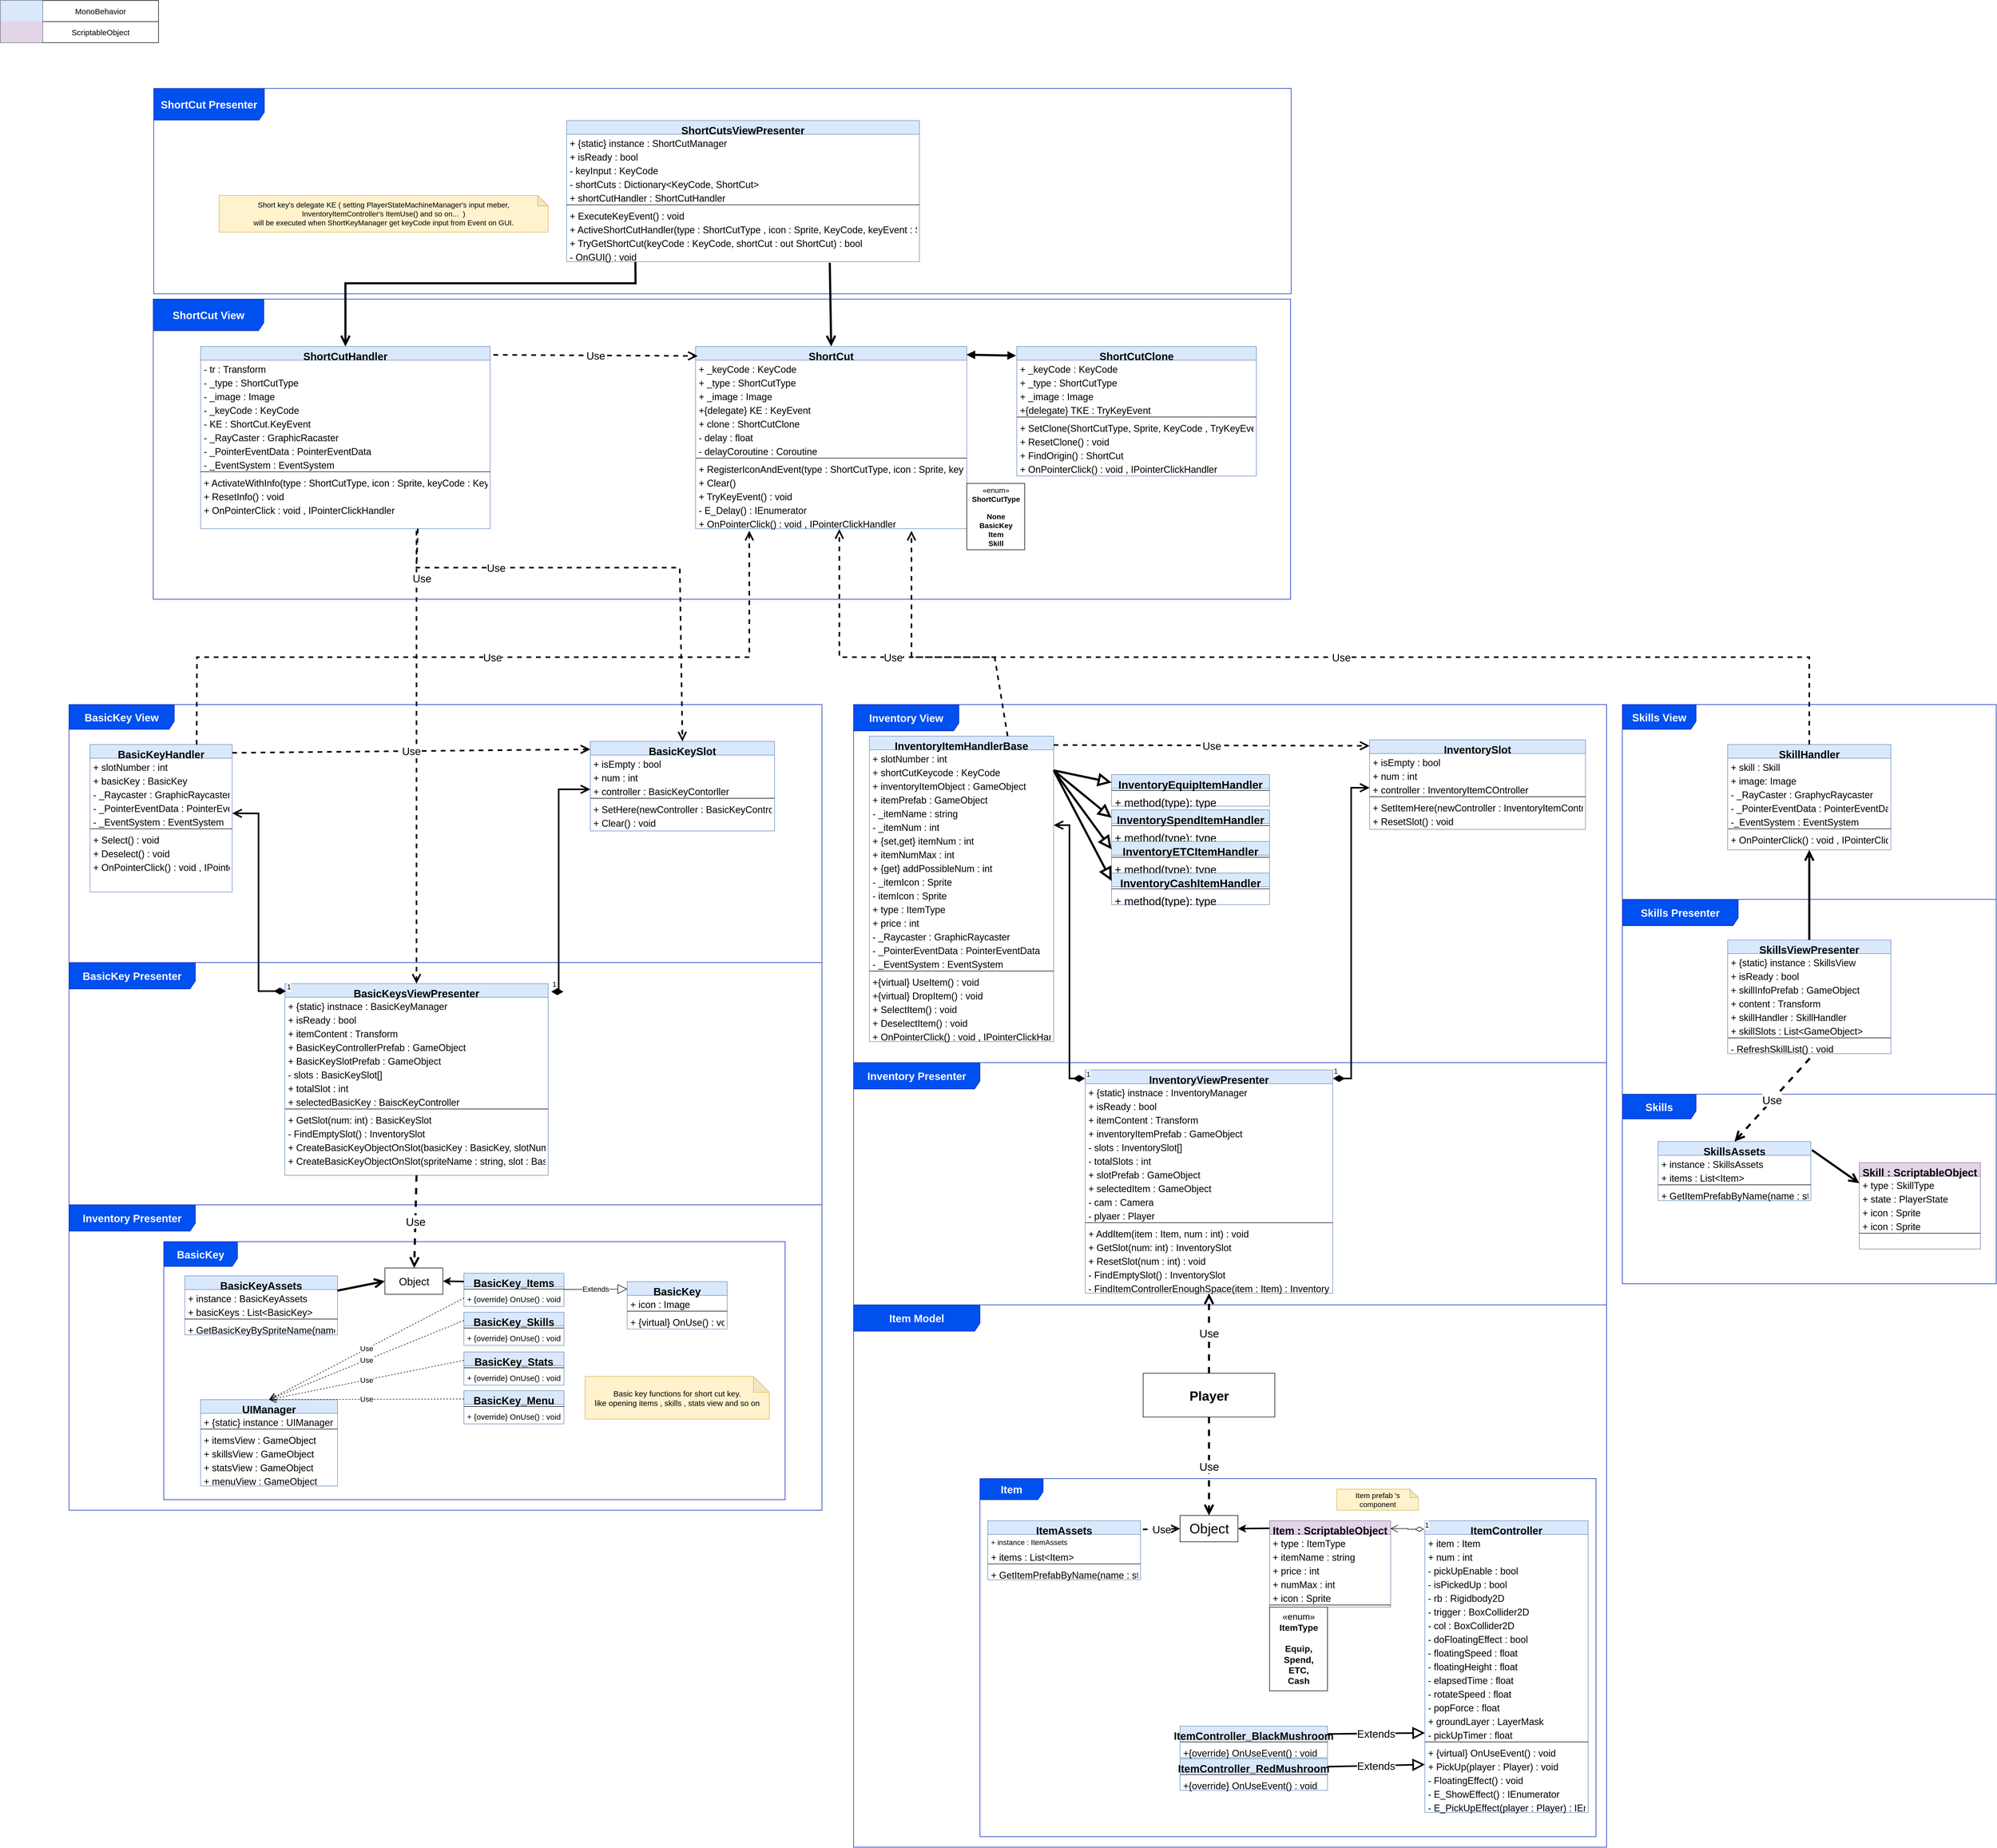 <mxfile version="17.0.0" type="device"><diagram id="C5RBs43oDa-KdzZeNtuy" name="Page-1"><mxGraphModel dx="5688" dy="3144" grid="1" gridSize="10" guides="1" tooltips="1" connect="1" arrows="1" fold="1" page="1" pageScale="1" pageWidth="827" pageHeight="1169" math="0" shadow="0"><root><mxCell id="WIyWlLk6GJQsqaUBKTNV-0"/><mxCell id="WIyWlLk6GJQsqaUBKTNV-1" parent="WIyWlLk6GJQsqaUBKTNV-0"/><mxCell id="m61LS9cTlLZmbbsGY4y2-73" value="Item Model" style="shape=umlFrame;whiteSpace=wrap;html=1;width=240;height=50;fontSize=20;fontStyle=1;fillColor=#0050ef;fontColor=#ffffff;strokeColor=#001DBC;" vertex="1" parent="WIyWlLk6GJQsqaUBKTNV-1"><mxGeometry x="1620" y="2477" width="1430" height="1030" as="geometry"/></mxCell><mxCell id="m61LS9cTlLZmbbsGY4y2-101" value="ShortCut Presenter" style="shape=umlFrame;whiteSpace=wrap;html=1;width=210;height=60;fontSize=20;fontStyle=1;fillColor=#0050ef;strokeColor=#001DBC;fontColor=#ffffff;" vertex="1" parent="WIyWlLk6GJQsqaUBKTNV-1"><mxGeometry x="291" y="167" width="2160" height="390" as="geometry"/></mxCell><mxCell id="m61LS9cTlLZmbbsGY4y2-41" value="Skills View" style="shape=umlFrame;whiteSpace=wrap;html=1;width=140;height=47;fontSize=20;fontStyle=1;fillColor=#0050ef;fontColor=#ffffff;strokeColor=#001DBC;" vertex="1" parent="WIyWlLk6GJQsqaUBKTNV-1"><mxGeometry x="3080" y="1337" width="710" height="370" as="geometry"/></mxCell><mxCell id="m61LS9cTlLZmbbsGY4y2-77" value="Skills Presenter" style="shape=umlFrame;whiteSpace=wrap;html=1;width=220;height=50;fontSize=20;fontStyle=1;fillColor=#0050ef;fontColor=#ffffff;strokeColor=#001DBC;" vertex="1" parent="WIyWlLk6GJQsqaUBKTNV-1"><mxGeometry x="3080" y="1707" width="710" height="370" as="geometry"/></mxCell><mxCell id="m61LS9cTlLZmbbsGY4y2-76" value="Inventory Presenter" style="shape=umlFrame;whiteSpace=wrap;html=1;width=240;height=50;fontSize=20;fontStyle=1;fillColor=#0050ef;fontColor=#ffffff;strokeColor=#001DBC;" vertex="1" parent="WIyWlLk6GJQsqaUBKTNV-1"><mxGeometry x="130" y="2287" width="1430" height="580" as="geometry"/></mxCell><mxCell id="m61LS9cTlLZmbbsGY4y2-74" value="BasicKey Presenter" style="shape=umlFrame;whiteSpace=wrap;html=1;width=240;height=50;fontSize=20;fontStyle=1;fillColor=#0050ef;fontColor=#ffffff;strokeColor=#001DBC;" vertex="1" parent="WIyWlLk6GJQsqaUBKTNV-1"><mxGeometry x="130" y="1827" width="1430" height="460" as="geometry"/></mxCell><mxCell id="m61LS9cTlLZmbbsGY4y2-70" value="Inventory Presenter" style="shape=umlFrame;whiteSpace=wrap;html=1;width=240;height=50;fontSize=20;fontStyle=1;fillColor=#0050ef;fontColor=#ffffff;strokeColor=#001DBC;" vertex="1" parent="WIyWlLk6GJQsqaUBKTNV-1"><mxGeometry x="1620" y="2017" width="1430" height="460" as="geometry"/></mxCell><mxCell id="vj1f2ZIhAUDuud5oqrTt-171" value="ShortCut View" style="shape=umlFrame;whiteSpace=wrap;html=1;width=210;height=60;fontSize=20;fontStyle=1;fillColor=#0050ef;strokeColor=#001DBC;fontColor=#ffffff;" parent="WIyWlLk6GJQsqaUBKTNV-1" vertex="1"><mxGeometry x="290" y="567" width="2160" height="570" as="geometry"/></mxCell><mxCell id="vj1f2ZIhAUDuud5oqrTt-84" value="Item" style="shape=umlFrame;whiteSpace=wrap;html=1;width=120;height=40;fontSize=20;fontStyle=1;fillColor=#0050ef;fontColor=#ffffff;strokeColor=#001DBC;" parent="WIyWlLk6GJQsqaUBKTNV-1" vertex="1"><mxGeometry x="1860" y="2807" width="1170" height="680" as="geometry"/></mxCell><mxCell id="zkfFHV4jXpPFQw0GAbJ--0" value="ShortCut" style="swimlane;fontStyle=1;align=center;verticalAlign=top;childLayout=stackLayout;horizontal=1;startSize=26;horizontalStack=0;resizeParent=1;resizeLast=0;collapsible=1;marginBottom=0;rounded=0;shadow=0;strokeWidth=1;fontSize=20;fillColor=#dae8fc;strokeColor=#6c8ebf;" parent="WIyWlLk6GJQsqaUBKTNV-1" vertex="1"><mxGeometry x="1320" y="657" width="515" height="346" as="geometry"><mxRectangle x="230" y="140" width="160" height="26" as="alternateBounds"/></mxGeometry></mxCell><mxCell id="vj1f2ZIhAUDuud5oqrTt-0" value="+ _keyCode : KeyCode" style="text;align=left;verticalAlign=top;spacingLeft=4;spacingRight=4;overflow=hidden;rotatable=0;points=[[0,0.5],[1,0.5]];portConstraint=eastwest;fontSize=18;" parent="zkfFHV4jXpPFQw0GAbJ--0" vertex="1"><mxGeometry y="26" width="515" height="26" as="geometry"/></mxCell><mxCell id="pOCW2yT6Q9sM4L19Q6Or-118" value="+ _type : ShortCutType" style="text;align=left;verticalAlign=top;spacingLeft=4;spacingRight=4;overflow=hidden;rotatable=0;points=[[0,0.5],[1,0.5]];portConstraint=eastwest;fontSize=18;" parent="zkfFHV4jXpPFQw0GAbJ--0" vertex="1"><mxGeometry y="52" width="515" height="26" as="geometry"/></mxCell><mxCell id="zkfFHV4jXpPFQw0GAbJ--1" value="+ _image : Image" style="text;align=left;verticalAlign=top;spacingLeft=4;spacingRight=4;overflow=hidden;rotatable=0;points=[[0,0.5],[1,0.5]];portConstraint=eastwest;fontSize=18;" parent="zkfFHV4jXpPFQw0GAbJ--0" vertex="1"><mxGeometry y="78" width="515" height="26" as="geometry"/></mxCell><mxCell id="vj1f2ZIhAUDuud5oqrTt-1" value="+{delegate} KE : KeyEvent" style="text;align=left;verticalAlign=top;spacingLeft=4;spacingRight=4;overflow=hidden;rotatable=0;points=[[0,0.5],[1,0.5]];portConstraint=eastwest;fontSize=18;" parent="zkfFHV4jXpPFQw0GAbJ--0" vertex="1"><mxGeometry y="104" width="515" height="26" as="geometry"/></mxCell><mxCell id="pOCW2yT6Q9sM4L19Q6Or-119" value="+ clone : ShortCutClone" style="text;align=left;verticalAlign=top;spacingLeft=4;spacingRight=4;overflow=hidden;rotatable=0;points=[[0,0.5],[1,0.5]];portConstraint=eastwest;fontSize=18;" parent="zkfFHV4jXpPFQw0GAbJ--0" vertex="1"><mxGeometry y="130" width="515" height="26" as="geometry"/></mxCell><mxCell id="vj1f2ZIhAUDuud5oqrTt-173" value="- delay : float" style="text;align=left;verticalAlign=top;spacingLeft=4;spacingRight=4;overflow=hidden;rotatable=0;points=[[0,0.5],[1,0.5]];portConstraint=eastwest;fontSize=18;" parent="zkfFHV4jXpPFQw0GAbJ--0" vertex="1"><mxGeometry y="156" width="515" height="26" as="geometry"/></mxCell><mxCell id="vj1f2ZIhAUDuud5oqrTt-174" value="- delayCoroutine : Coroutine" style="text;align=left;verticalAlign=top;spacingLeft=4;spacingRight=4;overflow=hidden;rotatable=0;points=[[0,0.5],[1,0.5]];portConstraint=eastwest;fontSize=18;" parent="zkfFHV4jXpPFQw0GAbJ--0" vertex="1"><mxGeometry y="182" width="515" height="26" as="geometry"/></mxCell><mxCell id="zkfFHV4jXpPFQw0GAbJ--4" value="" style="line;html=1;strokeWidth=1;align=left;verticalAlign=middle;spacingTop=-1;spacingLeft=3;spacingRight=3;rotatable=0;labelPosition=right;points=[];portConstraint=eastwest;fontSize=18;" parent="zkfFHV4jXpPFQw0GAbJ--0" vertex="1"><mxGeometry y="208" width="515" height="8" as="geometry"/></mxCell><mxCell id="zkfFHV4jXpPFQw0GAbJ--5" value="+ RegisterIconAndEvent(type : ShortCutType, icon : Sprite, keyEvent : KeyEvent)" style="text;align=left;verticalAlign=top;spacingLeft=4;spacingRight=4;overflow=hidden;rotatable=0;points=[[0,0.5],[1,0.5]];portConstraint=eastwest;fontSize=18;" parent="zkfFHV4jXpPFQw0GAbJ--0" vertex="1"><mxGeometry y="216" width="515" height="26" as="geometry"/></mxCell><mxCell id="vj1f2ZIhAUDuud5oqrTt-33" value="+ Clear()" style="text;align=left;verticalAlign=top;spacingLeft=4;spacingRight=4;overflow=hidden;rotatable=0;points=[[0,0.5],[1,0.5]];portConstraint=eastwest;fontSize=18;" parent="zkfFHV4jXpPFQw0GAbJ--0" vertex="1"><mxGeometry y="242" width="515" height="26" as="geometry"/></mxCell><mxCell id="pOCW2yT6Q9sM4L19Q6Or-121" value="+ TryKeyEvent() : void" style="text;align=left;verticalAlign=top;spacingLeft=4;spacingRight=4;overflow=hidden;rotatable=0;points=[[0,0.5],[1,0.5]];portConstraint=eastwest;fontSize=18;" parent="zkfFHV4jXpPFQw0GAbJ--0" vertex="1"><mxGeometry y="268" width="515" height="26" as="geometry"/></mxCell><mxCell id="vj1f2ZIhAUDuud5oqrTt-172" value="- E_Delay() : IEnumerator" style="text;align=left;verticalAlign=top;spacingLeft=4;spacingRight=4;overflow=hidden;rotatable=0;points=[[0,0.5],[1,0.5]];portConstraint=eastwest;fontSize=18;" parent="zkfFHV4jXpPFQw0GAbJ--0" vertex="1"><mxGeometry y="294" width="515" height="26" as="geometry"/></mxCell><mxCell id="pOCW2yT6Q9sM4L19Q6Or-120" value="+ OnPointerClick() : void , IPointerClickHandler" style="text;align=left;verticalAlign=top;spacingLeft=4;spacingRight=4;overflow=hidden;rotatable=0;points=[[0,0.5],[1,0.5]];portConstraint=eastwest;fontSize=18;" parent="zkfFHV4jXpPFQw0GAbJ--0" vertex="1"><mxGeometry y="320" width="515" height="26" as="geometry"/></mxCell><mxCell id="1SncuxdxkJmbSFr4_wio-2" value="ShortCutsViewPresenter" style="swimlane;fontStyle=1;align=center;verticalAlign=top;childLayout=stackLayout;horizontal=1;startSize=26;horizontalStack=0;resizeParent=1;resizeLast=0;collapsible=1;marginBottom=0;rounded=0;shadow=0;strokeWidth=1;fontSize=20;fillColor=#dae8fc;strokeColor=#6c8ebf;" parent="WIyWlLk6GJQsqaUBKTNV-1" vertex="1"><mxGeometry x="1075" y="228" width="670" height="268" as="geometry"><mxRectangle x="230" y="140" width="160" height="26" as="alternateBounds"/></mxGeometry></mxCell><mxCell id="vj1f2ZIhAUDuud5oqrTt-2" value="+ {static} instance : ShortCutManager" style="text;align=left;verticalAlign=top;spacingLeft=4;spacingRight=4;overflow=hidden;rotatable=0;points=[[0,0.5],[1,0.5]];portConstraint=eastwest;fontSize=18;" parent="1SncuxdxkJmbSFr4_wio-2" vertex="1"><mxGeometry y="26" width="670" height="26" as="geometry"/></mxCell><mxCell id="pOCW2yT6Q9sM4L19Q6Or-138" value="+ isReady : bool" style="text;align=left;verticalAlign=top;spacingLeft=4;spacingRight=4;overflow=hidden;rotatable=0;points=[[0,0.5],[1,0.5]];portConstraint=eastwest;fontSize=18;" parent="1SncuxdxkJmbSFr4_wio-2" vertex="1"><mxGeometry y="52" width="670" height="26" as="geometry"/></mxCell><mxCell id="pOCW2yT6Q9sM4L19Q6Or-139" value="- keyInput : KeyCode" style="text;align=left;verticalAlign=top;spacingLeft=4;spacingRight=4;overflow=hidden;rotatable=0;points=[[0,0.5],[1,0.5]];portConstraint=eastwest;fontSize=18;" parent="1SncuxdxkJmbSFr4_wio-2" vertex="1"><mxGeometry y="78" width="670" height="26" as="geometry"/></mxCell><mxCell id="pOCW2yT6Q9sM4L19Q6Or-140" value="- shortCuts : Dictionary&lt;KeyCode, ShortCut&gt;" style="text;align=left;verticalAlign=top;spacingLeft=4;spacingRight=4;overflow=hidden;rotatable=0;points=[[0,0.5],[1,0.5]];portConstraint=eastwest;fontSize=18;" parent="1SncuxdxkJmbSFr4_wio-2" vertex="1"><mxGeometry y="104" width="670" height="26" as="geometry"/></mxCell><mxCell id="pOCW2yT6Q9sM4L19Q6Or-141" value="+ shortCutHandler : ShortCutHandler" style="text;align=left;verticalAlign=top;spacingLeft=4;spacingRight=4;overflow=hidden;rotatable=0;points=[[0,0.5],[1,0.5]];portConstraint=eastwest;fontSize=18;" parent="1SncuxdxkJmbSFr4_wio-2" vertex="1"><mxGeometry y="130" width="670" height="26" as="geometry"/></mxCell><mxCell id="1SncuxdxkJmbSFr4_wio-4" value="" style="line;html=1;strokeWidth=1;align=left;verticalAlign=middle;spacingTop=-1;spacingLeft=3;spacingRight=3;rotatable=0;labelPosition=right;points=[];portConstraint=eastwest;fontSize=18;" parent="1SncuxdxkJmbSFr4_wio-2" vertex="1"><mxGeometry y="156" width="670" height="8" as="geometry"/></mxCell><mxCell id="vj1f2ZIhAUDuud5oqrTt-3" value="+ ExecuteKeyEvent() : void" style="text;align=left;verticalAlign=top;spacingLeft=4;spacingRight=4;overflow=hidden;rotatable=0;points=[[0,0.5],[1,0.5]];portConstraint=eastwest;fontSize=18;" parent="1SncuxdxkJmbSFr4_wio-2" vertex="1"><mxGeometry y="164" width="670" height="26" as="geometry"/></mxCell><mxCell id="vj1f2ZIhAUDuud5oqrTt-4" value="+ ActiveShortCutHandler(type : ShortCutType , icon : Sprite, KeyCode, keyEvent : ShortCut.KeyEvent) : void" style="text;align=left;verticalAlign=top;spacingLeft=4;spacingRight=4;overflow=hidden;rotatable=0;points=[[0,0.5],[1,0.5]];portConstraint=eastwest;fontSize=18;" parent="1SncuxdxkJmbSFr4_wio-2" vertex="1"><mxGeometry y="190" width="670" height="26" as="geometry"/></mxCell><mxCell id="vj1f2ZIhAUDuud5oqrTt-170" value="+ TryGetShortCut(keyCode : KeyCode, shortCut : out ShortCut) : bool" style="text;align=left;verticalAlign=top;spacingLeft=4;spacingRight=4;overflow=hidden;rotatable=0;points=[[0,0.5],[1,0.5]];portConstraint=eastwest;fontSize=18;" parent="1SncuxdxkJmbSFr4_wio-2" vertex="1"><mxGeometry y="216" width="670" height="26" as="geometry"/></mxCell><mxCell id="1SncuxdxkJmbSFr4_wio-11" value="- OnGUI() : void" style="text;align=left;verticalAlign=top;spacingLeft=4;spacingRight=4;overflow=hidden;rotatable=0;points=[[0,0.5],[1,0.5]];portConstraint=eastwest;fontSize=18;" parent="1SncuxdxkJmbSFr4_wio-2" vertex="1"><mxGeometry y="242" width="670" height="26" as="geometry"/></mxCell><mxCell id="vj1f2ZIhAUDuud5oqrTt-35" value="Item : ScriptableObject" style="swimlane;fontStyle=1;align=center;verticalAlign=top;childLayout=stackLayout;horizontal=1;startSize=26;horizontalStack=0;resizeParent=1;resizeLast=0;collapsible=1;marginBottom=0;rounded=0;shadow=0;strokeWidth=1;fontSize=20;fillColor=#e1d5e7;strokeColor=#9673a6;" parent="WIyWlLk6GJQsqaUBKTNV-1" vertex="1"><mxGeometry x="2410" y="2887" width="230" height="164" as="geometry"><mxRectangle x="230" y="140" width="160" height="26" as="alternateBounds"/></mxGeometry></mxCell><mxCell id="vj1f2ZIhAUDuud5oqrTt-46" value="+ type : ItemType" style="text;align=left;verticalAlign=top;spacingLeft=4;spacingRight=4;overflow=hidden;rotatable=0;points=[[0,0.5],[1,0.5]];portConstraint=eastwest;fontSize=18;" parent="vj1f2ZIhAUDuud5oqrTt-35" vertex="1"><mxGeometry y="26" width="230" height="26" as="geometry"/></mxCell><mxCell id="vj1f2ZIhAUDuud5oqrTt-36" value="+ itemName : string" style="text;align=left;verticalAlign=top;spacingLeft=4;spacingRight=4;overflow=hidden;rotatable=0;points=[[0,0.5],[1,0.5]];portConstraint=eastwest;fontSize=18;" parent="vj1f2ZIhAUDuud5oqrTt-35" vertex="1"><mxGeometry y="52" width="230" height="26" as="geometry"/></mxCell><mxCell id="vj1f2ZIhAUDuud5oqrTt-42" value="+ price : int" style="text;align=left;verticalAlign=top;spacingLeft=4;spacingRight=4;overflow=hidden;rotatable=0;points=[[0,0.5],[1,0.5]];portConstraint=eastwest;fontSize=18;" parent="vj1f2ZIhAUDuud5oqrTt-35" vertex="1"><mxGeometry y="78" width="230" height="26" as="geometry"/></mxCell><mxCell id="vj1f2ZIhAUDuud5oqrTt-43" value="+ numMax : int" style="text;align=left;verticalAlign=top;spacingLeft=4;spacingRight=4;overflow=hidden;rotatable=0;points=[[0,0.5],[1,0.5]];portConstraint=eastwest;fontSize=18;" parent="vj1f2ZIhAUDuud5oqrTt-35" vertex="1"><mxGeometry y="104" width="230" height="26" as="geometry"/></mxCell><mxCell id="vj1f2ZIhAUDuud5oqrTt-44" value="+ icon : Sprite" style="text;align=left;verticalAlign=top;spacingLeft=4;spacingRight=4;overflow=hidden;rotatable=0;points=[[0,0.5],[1,0.5]];portConstraint=eastwest;fontSize=18;" parent="vj1f2ZIhAUDuud5oqrTt-35" vertex="1"><mxGeometry y="130" width="230" height="26" as="geometry"/></mxCell><mxCell id="vj1f2ZIhAUDuud5oqrTt-39" value="" style="line;html=1;strokeWidth=1;align=left;verticalAlign=middle;spacingTop=-1;spacingLeft=3;spacingRight=3;rotatable=0;labelPosition=right;points=[];portConstraint=eastwest;fontSize=18;" parent="vj1f2ZIhAUDuud5oqrTt-35" vertex="1"><mxGeometry y="156" width="230" height="8" as="geometry"/></mxCell><mxCell id="vj1f2ZIhAUDuud5oqrTt-45" value="«enum»&lt;br style=&quot;font-size: 17px;&quot;&gt;&lt;b style=&quot;font-size: 17px;&quot;&gt;ItemType&lt;br style=&quot;font-size: 17px;&quot;&gt;&lt;br style=&quot;font-size: 17px;&quot;&gt;Equip,&lt;br style=&quot;font-size: 17px;&quot;&gt;Spend,&lt;br style=&quot;font-size: 17px;&quot;&gt;ETC,&lt;br style=&quot;font-size: 17px;&quot;&gt;Cash&lt;br style=&quot;font-size: 17px;&quot;&gt;&lt;/b&gt;" style="html=1;fontSize=17;" parent="WIyWlLk6GJQsqaUBKTNV-1" vertex="1"><mxGeometry x="2410" y="3051" width="110" height="159" as="geometry"/></mxCell><mxCell id="vj1f2ZIhAUDuud5oqrTt-47" value="ItemController" style="swimlane;fontStyle=1;align=center;verticalAlign=top;childLayout=stackLayout;horizontal=1;startSize=26;horizontalStack=0;resizeParent=1;resizeLast=0;collapsible=1;marginBottom=0;rounded=0;shadow=0;strokeWidth=1;fontSize=20;fillColor=#dae8fc;strokeColor=#6c8ebf;" parent="WIyWlLk6GJQsqaUBKTNV-1" vertex="1"><mxGeometry x="2705" y="2887" width="310" height="554" as="geometry"><mxRectangle x="230" y="140" width="160" height="26" as="alternateBounds"/></mxGeometry></mxCell><mxCell id="vj1f2ZIhAUDuud5oqrTt-48" value="+ item : Item" style="text;align=left;verticalAlign=top;spacingLeft=4;spacingRight=4;overflow=hidden;rotatable=0;points=[[0,0.5],[1,0.5]];portConstraint=eastwest;fontSize=18;" parent="vj1f2ZIhAUDuud5oqrTt-47" vertex="1"><mxGeometry y="26" width="310" height="26" as="geometry"/></mxCell><mxCell id="vj1f2ZIhAUDuud5oqrTt-49" value="+ num : int" style="text;align=left;verticalAlign=top;spacingLeft=4;spacingRight=4;overflow=hidden;rotatable=0;points=[[0,0.5],[1,0.5]];portConstraint=eastwest;fontSize=18;" parent="vj1f2ZIhAUDuud5oqrTt-47" vertex="1"><mxGeometry y="52" width="310" height="26" as="geometry"/></mxCell><mxCell id="vj1f2ZIhAUDuud5oqrTt-50" value="- pickUpEnable : bool" style="text;align=left;verticalAlign=top;spacingLeft=4;spacingRight=4;overflow=hidden;rotatable=0;points=[[0,0.5],[1,0.5]];portConstraint=eastwest;fontSize=18;" parent="vj1f2ZIhAUDuud5oqrTt-47" vertex="1"><mxGeometry y="78" width="310" height="26" as="geometry"/></mxCell><mxCell id="vj1f2ZIhAUDuud5oqrTt-51" value="- isPickedUp : bool" style="text;align=left;verticalAlign=top;spacingLeft=4;spacingRight=4;overflow=hidden;rotatable=0;points=[[0,0.5],[1,0.5]];portConstraint=eastwest;fontSize=18;" parent="vj1f2ZIhAUDuud5oqrTt-47" vertex="1"><mxGeometry y="104" width="310" height="26" as="geometry"/></mxCell><mxCell id="vj1f2ZIhAUDuud5oqrTt-52" value="- rb : Rigidbody2D" style="text;align=left;verticalAlign=top;spacingLeft=4;spacingRight=4;overflow=hidden;rotatable=0;points=[[0,0.5],[1,0.5]];portConstraint=eastwest;fontSize=18;" parent="vj1f2ZIhAUDuud5oqrTt-47" vertex="1"><mxGeometry y="130" width="310" height="26" as="geometry"/></mxCell><mxCell id="vj1f2ZIhAUDuud5oqrTt-54" value="- trigger : BoxCollider2D" style="text;align=left;verticalAlign=top;spacingLeft=4;spacingRight=4;overflow=hidden;rotatable=0;points=[[0,0.5],[1,0.5]];portConstraint=eastwest;fontSize=18;" parent="vj1f2ZIhAUDuud5oqrTt-47" vertex="1"><mxGeometry y="156" width="310" height="26" as="geometry"/></mxCell><mxCell id="vj1f2ZIhAUDuud5oqrTt-55" value="- col : BoxCollider2D" style="text;align=left;verticalAlign=top;spacingLeft=4;spacingRight=4;overflow=hidden;rotatable=0;points=[[0,0.5],[1,0.5]];portConstraint=eastwest;fontSize=18;" parent="vj1f2ZIhAUDuud5oqrTt-47" vertex="1"><mxGeometry y="182" width="310" height="26" as="geometry"/></mxCell><mxCell id="vj1f2ZIhAUDuud5oqrTt-56" value="- doFloatingEffect : bool" style="text;align=left;verticalAlign=top;spacingLeft=4;spacingRight=4;overflow=hidden;rotatable=0;points=[[0,0.5],[1,0.5]];portConstraint=eastwest;fontSize=18;" parent="vj1f2ZIhAUDuud5oqrTt-47" vertex="1"><mxGeometry y="208" width="310" height="26" as="geometry"/></mxCell><mxCell id="vj1f2ZIhAUDuud5oqrTt-59" value="- floatingSpeed : float" style="text;align=left;verticalAlign=top;spacingLeft=4;spacingRight=4;overflow=hidden;rotatable=0;points=[[0,0.5],[1,0.5]];portConstraint=eastwest;fontSize=18;" parent="vj1f2ZIhAUDuud5oqrTt-47" vertex="1"><mxGeometry y="234" width="310" height="26" as="geometry"/></mxCell><mxCell id="vj1f2ZIhAUDuud5oqrTt-60" value="- floatingHeight : float" style="text;align=left;verticalAlign=top;spacingLeft=4;spacingRight=4;overflow=hidden;rotatable=0;points=[[0,0.5],[1,0.5]];portConstraint=eastwest;fontSize=18;" parent="vj1f2ZIhAUDuud5oqrTt-47" vertex="1"><mxGeometry y="260" width="310" height="26" as="geometry"/></mxCell><mxCell id="vj1f2ZIhAUDuud5oqrTt-63" value="- elapsedTime : float" style="text;align=left;verticalAlign=top;spacingLeft=4;spacingRight=4;overflow=hidden;rotatable=0;points=[[0,0.5],[1,0.5]];portConstraint=eastwest;fontSize=18;" parent="vj1f2ZIhAUDuud5oqrTt-47" vertex="1"><mxGeometry y="286" width="310" height="26" as="geometry"/></mxCell><mxCell id="vj1f2ZIhAUDuud5oqrTt-57" value="- rotateSpeed : float" style="text;align=left;verticalAlign=top;spacingLeft=4;spacingRight=4;overflow=hidden;rotatable=0;points=[[0,0.5],[1,0.5]];portConstraint=eastwest;fontSize=18;" parent="vj1f2ZIhAUDuud5oqrTt-47" vertex="1"><mxGeometry y="312" width="310" height="26" as="geometry"/></mxCell><mxCell id="vj1f2ZIhAUDuud5oqrTt-58" value="- popForce : float" style="text;align=left;verticalAlign=top;spacingLeft=4;spacingRight=4;overflow=hidden;rotatable=0;points=[[0,0.5],[1,0.5]];portConstraint=eastwest;fontSize=18;" parent="vj1f2ZIhAUDuud5oqrTt-47" vertex="1"><mxGeometry y="338" width="310" height="26" as="geometry"/></mxCell><mxCell id="vj1f2ZIhAUDuud5oqrTt-61" value="+ groundLayer : LayerMask" style="text;align=left;verticalAlign=top;spacingLeft=4;spacingRight=4;overflow=hidden;rotatable=0;points=[[0,0.5],[1,0.5]];portConstraint=eastwest;fontSize=18;" parent="vj1f2ZIhAUDuud5oqrTt-47" vertex="1"><mxGeometry y="364" width="310" height="26" as="geometry"/></mxCell><mxCell id="vj1f2ZIhAUDuud5oqrTt-62" value="- pickUpTimer : float" style="text;align=left;verticalAlign=top;spacingLeft=4;spacingRight=4;overflow=hidden;rotatable=0;points=[[0,0.5],[1,0.5]];portConstraint=eastwest;fontSize=18;" parent="vj1f2ZIhAUDuud5oqrTt-47" vertex="1"><mxGeometry y="390" width="310" height="26" as="geometry"/></mxCell><mxCell id="vj1f2ZIhAUDuud5oqrTt-53" value="" style="line;html=1;strokeWidth=1;align=left;verticalAlign=middle;spacingTop=-1;spacingLeft=3;spacingRight=3;rotatable=0;labelPosition=right;points=[];portConstraint=eastwest;fontSize=18;" parent="vj1f2ZIhAUDuud5oqrTt-47" vertex="1"><mxGeometry y="416" width="310" height="8" as="geometry"/></mxCell><mxCell id="vj1f2ZIhAUDuud5oqrTt-65" value="+ {virtual} OnUseEvent() : void" style="text;align=left;verticalAlign=top;spacingLeft=4;spacingRight=4;overflow=hidden;rotatable=0;points=[[0,0.5],[1,0.5]];portConstraint=eastwest;fontSize=18;" parent="vj1f2ZIhAUDuud5oqrTt-47" vertex="1"><mxGeometry y="424" width="310" height="26" as="geometry"/></mxCell><mxCell id="vj1f2ZIhAUDuud5oqrTt-67" value="+ PickUp(player : Player) : void" style="text;align=left;verticalAlign=top;spacingLeft=4;spacingRight=4;overflow=hidden;rotatable=0;points=[[0,0.5],[1,0.5]];portConstraint=eastwest;fontSize=18;" parent="vj1f2ZIhAUDuud5oqrTt-47" vertex="1"><mxGeometry y="450" width="310" height="26" as="geometry"/></mxCell><mxCell id="vj1f2ZIhAUDuud5oqrTt-66" value="- FloatingEffect() : void" style="text;align=left;verticalAlign=top;spacingLeft=4;spacingRight=4;overflow=hidden;rotatable=0;points=[[0,0.5],[1,0.5]];portConstraint=eastwest;fontSize=18;" parent="vj1f2ZIhAUDuud5oqrTt-47" vertex="1"><mxGeometry y="476" width="310" height="26" as="geometry"/></mxCell><mxCell id="vj1f2ZIhAUDuud5oqrTt-64" value="- E_ShowEffect() : IEnumerator" style="text;align=left;verticalAlign=top;spacingLeft=4;spacingRight=4;overflow=hidden;rotatable=0;points=[[0,0.5],[1,0.5]];portConstraint=eastwest;fontSize=18;" parent="vj1f2ZIhAUDuud5oqrTt-47" vertex="1"><mxGeometry y="502" width="310" height="26" as="geometry"/></mxCell><mxCell id="vj1f2ZIhAUDuud5oqrTt-68" value="- E_PickUpEffect(player : Player) : IEnumerator" style="text;align=left;verticalAlign=top;spacingLeft=4;spacingRight=4;overflow=hidden;rotatable=0;points=[[0,0.5],[1,0.5]];portConstraint=eastwest;fontSize=18;" parent="vj1f2ZIhAUDuud5oqrTt-47" vertex="1"><mxGeometry y="528" width="310" height="26" as="geometry"/></mxCell><mxCell id="vj1f2ZIhAUDuud5oqrTt-69" value="ItemController_BlackMushroom" style="swimlane;fontStyle=1;align=center;verticalAlign=top;childLayout=stackLayout;horizontal=1;startSize=26;horizontalStack=0;resizeParent=1;resizeLast=0;collapsible=1;marginBottom=0;rounded=0;shadow=0;strokeWidth=1;fontSize=20;fillColor=#dae8fc;strokeColor=#6c8ebf;" parent="WIyWlLk6GJQsqaUBKTNV-1" vertex="1"><mxGeometry x="2240" y="3277" width="280" height="60" as="geometry"><mxRectangle x="230" y="140" width="160" height="26" as="alternateBounds"/></mxGeometry></mxCell><mxCell id="vj1f2ZIhAUDuud5oqrTt-75" value="" style="line;html=1;strokeWidth=1;align=left;verticalAlign=middle;spacingTop=-1;spacingLeft=3;spacingRight=3;rotatable=0;labelPosition=right;points=[];portConstraint=eastwest;fontSize=14;" parent="vj1f2ZIhAUDuud5oqrTt-69" vertex="1"><mxGeometry y="26" width="280" height="8" as="geometry"/></mxCell><mxCell id="vj1f2ZIhAUDuud5oqrTt-73" value="+{override} OnUseEvent() : void" style="text;align=left;verticalAlign=top;spacingLeft=4;spacingRight=4;overflow=hidden;rotatable=0;points=[[0,0.5],[1,0.5]];portConstraint=eastwest;fontSize=18;" parent="vj1f2ZIhAUDuud5oqrTt-69" vertex="1"><mxGeometry y="34" width="280" height="26" as="geometry"/></mxCell><mxCell id="vj1f2ZIhAUDuud5oqrTt-76" value="ItemController_RedMushroom" style="swimlane;fontStyle=1;align=center;verticalAlign=top;childLayout=stackLayout;horizontal=1;startSize=26;horizontalStack=0;resizeParent=1;resizeLast=0;collapsible=1;marginBottom=0;rounded=0;shadow=0;strokeWidth=1;fontSize=20;fillColor=#dae8fc;strokeColor=#6c8ebf;" parent="WIyWlLk6GJQsqaUBKTNV-1" vertex="1"><mxGeometry x="2240" y="3339" width="280" height="60" as="geometry"><mxRectangle x="230" y="140" width="160" height="26" as="alternateBounds"/></mxGeometry></mxCell><mxCell id="vj1f2ZIhAUDuud5oqrTt-77" value="" style="line;html=1;strokeWidth=1;align=left;verticalAlign=middle;spacingTop=-1;spacingLeft=3;spacingRight=3;rotatable=0;labelPosition=right;points=[];portConstraint=eastwest;fontSize=14;" parent="vj1f2ZIhAUDuud5oqrTt-76" vertex="1"><mxGeometry y="26" width="280" height="8" as="geometry"/></mxCell><mxCell id="vj1f2ZIhAUDuud5oqrTt-78" value="+{override} OnUseEvent() : void" style="text;align=left;verticalAlign=top;spacingLeft=4;spacingRight=4;overflow=hidden;rotatable=0;points=[[0,0.5],[1,0.5]];portConstraint=eastwest;fontSize=18;" parent="vj1f2ZIhAUDuud5oqrTt-76" vertex="1"><mxGeometry y="34" width="280" height="26" as="geometry"/></mxCell><mxCell id="vj1f2ZIhAUDuud5oqrTt-79" value="1" style="endArrow=open;html=1;endSize=12;startArrow=diamondThin;startSize=14;startFill=0;edgeStyle=orthogonalEdgeStyle;align=left;verticalAlign=bottom;rounded=0;exitX=-0.006;exitY=0.029;exitDx=0;exitDy=0;exitPerimeter=0;entryX=0.998;entryY=0.091;entryDx=0;entryDy=0;entryPerimeter=0;fontSize=14;" parent="WIyWlLk6GJQsqaUBKTNV-1" source="vj1f2ZIhAUDuud5oqrTt-47" target="vj1f2ZIhAUDuud5oqrTt-35" edge="1"><mxGeometry x="-1" y="3" relative="1" as="geometry"><mxPoint x="2620" y="3067" as="sourcePoint"/><mxPoint x="2780" y="3067" as="targetPoint"/></mxGeometry></mxCell><mxCell id="vj1f2ZIhAUDuud5oqrTt-85" value="Inventory View" style="shape=umlFrame;whiteSpace=wrap;html=1;width=200;height=50;fontSize=20;fontStyle=1;fillColor=#0050ef;fontColor=#ffffff;strokeColor=#001DBC;" parent="WIyWlLk6GJQsqaUBKTNV-1" vertex="1"><mxGeometry x="1620" y="1337" width="1430" height="680" as="geometry"/></mxCell><mxCell id="vj1f2ZIhAUDuud5oqrTt-86" value="InventoryItemHandlerBase" style="swimlane;fontStyle=1;align=center;verticalAlign=top;childLayout=stackLayout;horizontal=1;startSize=26;horizontalStack=0;resizeParent=1;resizeLast=0;collapsible=1;marginBottom=0;rounded=0;shadow=0;strokeWidth=1;fontSize=20;fillColor=#dae8fc;strokeColor=#6c8ebf;" parent="WIyWlLk6GJQsqaUBKTNV-1" vertex="1"><mxGeometry x="1650" y="1397" width="350" height="580" as="geometry"><mxRectangle x="230" y="140" width="160" height="26" as="alternateBounds"/></mxGeometry></mxCell><mxCell id="vj1f2ZIhAUDuud5oqrTt-87" value="+ slotNumber : int" style="text;align=left;verticalAlign=top;spacingLeft=4;spacingRight=4;overflow=hidden;rotatable=0;points=[[0,0.5],[1,0.5]];portConstraint=eastwest;fontSize=18;" parent="vj1f2ZIhAUDuud5oqrTt-86" vertex="1"><mxGeometry y="26" width="350" height="26" as="geometry"/></mxCell><mxCell id="vj1f2ZIhAUDuud5oqrTt-93" value="+ shortCutKeycode : KeyCode" style="text;align=left;verticalAlign=top;spacingLeft=4;spacingRight=4;overflow=hidden;rotatable=0;points=[[0,0.5],[1,0.5]];portConstraint=eastwest;fontSize=18;" parent="vj1f2ZIhAUDuud5oqrTt-86" vertex="1"><mxGeometry y="52" width="350" height="26" as="geometry"/></mxCell><mxCell id="vj1f2ZIhAUDuud5oqrTt-94" value="+ inventoryItemObject : GameObject" style="text;align=left;verticalAlign=top;spacingLeft=4;spacingRight=4;overflow=hidden;rotatable=0;points=[[0,0.5],[1,0.5]];portConstraint=eastwest;fontSize=18;" parent="vj1f2ZIhAUDuud5oqrTt-86" vertex="1"><mxGeometry y="78" width="350" height="26" as="geometry"/></mxCell><mxCell id="vj1f2ZIhAUDuud5oqrTt-95" value="+ itemPrefab : GameObject" style="text;align=left;verticalAlign=top;spacingLeft=4;spacingRight=4;overflow=hidden;rotatable=0;points=[[0,0.5],[1,0.5]];portConstraint=eastwest;fontSize=18;" parent="vj1f2ZIhAUDuud5oqrTt-86" vertex="1"><mxGeometry y="104" width="350" height="26" as="geometry"/></mxCell><mxCell id="vj1f2ZIhAUDuud5oqrTt-96" value="- _itemName : string" style="text;align=left;verticalAlign=top;spacingLeft=4;spacingRight=4;overflow=hidden;rotatable=0;points=[[0,0.5],[1,0.5]];portConstraint=eastwest;fontSize=18;" parent="vj1f2ZIhAUDuud5oqrTt-86" vertex="1"><mxGeometry y="130" width="350" height="26" as="geometry"/></mxCell><mxCell id="vj1f2ZIhAUDuud5oqrTt-106" value="- _itemNum : int" style="text;align=left;verticalAlign=top;spacingLeft=4;spacingRight=4;overflow=hidden;rotatable=0;points=[[0,0.5],[1,0.5]];portConstraint=eastwest;fontSize=18;" parent="vj1f2ZIhAUDuud5oqrTt-86" vertex="1"><mxGeometry y="156" width="350" height="26" as="geometry"/></mxCell><mxCell id="vj1f2ZIhAUDuud5oqrTt-97" value="+ {set,get} itemNum : int" style="text;align=left;verticalAlign=top;spacingLeft=4;spacingRight=4;overflow=hidden;rotatable=0;points=[[0,0.5],[1,0.5]];portConstraint=eastwest;fontSize=18;" parent="vj1f2ZIhAUDuud5oqrTt-86" vertex="1"><mxGeometry y="182" width="350" height="26" as="geometry"/></mxCell><mxCell id="vj1f2ZIhAUDuud5oqrTt-107" value="+ itemNumMax : int" style="text;align=left;verticalAlign=top;spacingLeft=4;spacingRight=4;overflow=hidden;rotatable=0;points=[[0,0.5],[1,0.5]];portConstraint=eastwest;fontSize=18;" parent="vj1f2ZIhAUDuud5oqrTt-86" vertex="1"><mxGeometry y="208" width="350" height="26" as="geometry"/></mxCell><mxCell id="vj1f2ZIhAUDuud5oqrTt-108" value="+ {get} addPossibleNum : int" style="text;align=left;verticalAlign=top;spacingLeft=4;spacingRight=4;overflow=hidden;rotatable=0;points=[[0,0.5],[1,0.5]];portConstraint=eastwest;fontSize=18;" parent="vj1f2ZIhAUDuud5oqrTt-86" vertex="1"><mxGeometry y="234" width="350" height="26" as="geometry"/></mxCell><mxCell id="vj1f2ZIhAUDuud5oqrTt-109" value="- _itemIcon : Sprite" style="text;align=left;verticalAlign=top;spacingLeft=4;spacingRight=4;overflow=hidden;rotatable=0;points=[[0,0.5],[1,0.5]];portConstraint=eastwest;fontSize=18;" parent="vj1f2ZIhAUDuud5oqrTt-86" vertex="1"><mxGeometry y="260" width="350" height="26" as="geometry"/></mxCell><mxCell id="vj1f2ZIhAUDuud5oqrTt-110" value="- itemIcon : Sprite" style="text;align=left;verticalAlign=top;spacingLeft=4;spacingRight=4;overflow=hidden;rotatable=0;points=[[0,0.5],[1,0.5]];portConstraint=eastwest;fontSize=18;" parent="vj1f2ZIhAUDuud5oqrTt-86" vertex="1"><mxGeometry y="286" width="350" height="26" as="geometry"/></mxCell><mxCell id="vj1f2ZIhAUDuud5oqrTt-111" value="+ type : ItemType" style="text;align=left;verticalAlign=top;spacingLeft=4;spacingRight=4;overflow=hidden;rotatable=0;points=[[0,0.5],[1,0.5]];portConstraint=eastwest;fontSize=18;" parent="vj1f2ZIhAUDuud5oqrTt-86" vertex="1"><mxGeometry y="312" width="350" height="26" as="geometry"/></mxCell><mxCell id="vj1f2ZIhAUDuud5oqrTt-112" value="+ price : int" style="text;align=left;verticalAlign=top;spacingLeft=4;spacingRight=4;overflow=hidden;rotatable=0;points=[[0,0.5],[1,0.5]];portConstraint=eastwest;fontSize=18;" parent="vj1f2ZIhAUDuud5oqrTt-86" vertex="1"><mxGeometry y="338" width="350" height="26" as="geometry"/></mxCell><mxCell id="vj1f2ZIhAUDuud5oqrTt-113" value="- _Raycaster : GraphicRaycaster" style="text;align=left;verticalAlign=top;spacingLeft=4;spacingRight=4;overflow=hidden;rotatable=0;points=[[0,0.5],[1,0.5]];portConstraint=eastwest;fontSize=18;" parent="vj1f2ZIhAUDuud5oqrTt-86" vertex="1"><mxGeometry y="364" width="350" height="26" as="geometry"/></mxCell><mxCell id="vj1f2ZIhAUDuud5oqrTt-114" value="- _PointerEventData : PointerEventData" style="text;align=left;verticalAlign=top;spacingLeft=4;spacingRight=4;overflow=hidden;rotatable=0;points=[[0,0.5],[1,0.5]];portConstraint=eastwest;fontSize=18;" parent="vj1f2ZIhAUDuud5oqrTt-86" vertex="1"><mxGeometry y="390" width="350" height="26" as="geometry"/></mxCell><mxCell id="vj1f2ZIhAUDuud5oqrTt-115" value="- _EventSystem : EventSystem" style="text;align=left;verticalAlign=top;spacingLeft=4;spacingRight=4;overflow=hidden;rotatable=0;points=[[0,0.5],[1,0.5]];portConstraint=eastwest;fontSize=18;" parent="vj1f2ZIhAUDuud5oqrTt-86" vertex="1"><mxGeometry y="416" width="350" height="26" as="geometry"/></mxCell><mxCell id="vj1f2ZIhAUDuud5oqrTt-92" value="" style="line;html=1;strokeWidth=1;align=left;verticalAlign=middle;spacingTop=-1;spacingLeft=3;spacingRight=3;rotatable=0;labelPosition=right;points=[];portConstraint=eastwest;fontSize=18;" parent="vj1f2ZIhAUDuud5oqrTt-86" vertex="1"><mxGeometry y="442" width="350" height="8" as="geometry"/></mxCell><mxCell id="vj1f2ZIhAUDuud5oqrTt-116" value="+{virtual} UseItem() : void" style="text;align=left;verticalAlign=top;spacingLeft=4;spacingRight=4;overflow=hidden;rotatable=0;points=[[0,0.5],[1,0.5]];portConstraint=eastwest;fontSize=18;" parent="vj1f2ZIhAUDuud5oqrTt-86" vertex="1"><mxGeometry y="450" width="350" height="26" as="geometry"/></mxCell><mxCell id="vj1f2ZIhAUDuud5oqrTt-117" value="+{virtual} DropItem() : void" style="text;align=left;verticalAlign=top;spacingLeft=4;spacingRight=4;overflow=hidden;rotatable=0;points=[[0,0.5],[1,0.5]];portConstraint=eastwest;fontSize=18;" parent="vj1f2ZIhAUDuud5oqrTt-86" vertex="1"><mxGeometry y="476" width="350" height="26" as="geometry"/></mxCell><mxCell id="vj1f2ZIhAUDuud5oqrTt-119" value="+ SelectItem() : void" style="text;align=left;verticalAlign=top;spacingLeft=4;spacingRight=4;overflow=hidden;rotatable=0;points=[[0,0.5],[1,0.5]];portConstraint=eastwest;fontSize=18;" parent="vj1f2ZIhAUDuud5oqrTt-86" vertex="1"><mxGeometry y="502" width="350" height="26" as="geometry"/></mxCell><mxCell id="vj1f2ZIhAUDuud5oqrTt-120" value="+ DeselectItem() : void" style="text;align=left;verticalAlign=top;spacingLeft=4;spacingRight=4;overflow=hidden;rotatable=0;points=[[0,0.5],[1,0.5]];portConstraint=eastwest;fontSize=18;" parent="vj1f2ZIhAUDuud5oqrTt-86" vertex="1"><mxGeometry y="528" width="350" height="26" as="geometry"/></mxCell><mxCell id="vj1f2ZIhAUDuud5oqrTt-118" value="+ OnPointerClick() : void , IPointerClickHandler" style="text;align=left;verticalAlign=top;spacingLeft=4;spacingRight=4;overflow=hidden;rotatable=0;points=[[0,0.5],[1,0.5]];portConstraint=eastwest;fontSize=18;" parent="vj1f2ZIhAUDuud5oqrTt-86" vertex="1"><mxGeometry y="554" width="350" height="26" as="geometry"/></mxCell><mxCell id="vj1f2ZIhAUDuud5oqrTt-123" value="&lt;span style=&quot;font-size: 14px;&quot;&gt;Item prefab 's component&lt;/span&gt;" style="shape=note;whiteSpace=wrap;html=1;backgroundOutline=1;darkOpacity=0.05;size=16;fillColor=#fff2cc;strokeColor=#d6b656;fontSize=14;" parent="WIyWlLk6GJQsqaUBKTNV-1" vertex="1"><mxGeometry x="2537.5" y="2827" width="155" height="40" as="geometry"/></mxCell><mxCell id="vj1f2ZIhAUDuud5oqrTt-129" value="InventoryViewPresenter" style="swimlane;fontStyle=1;align=center;verticalAlign=top;childLayout=stackLayout;horizontal=1;startSize=26;horizontalStack=0;resizeParent=1;resizeLast=0;collapsible=1;marginBottom=0;rounded=0;shadow=0;strokeWidth=1;fontSize=20;fillColor=#dae8fc;strokeColor=#6c8ebf;" parent="WIyWlLk6GJQsqaUBKTNV-1" vertex="1"><mxGeometry x="2060" y="2031" width="470" height="424" as="geometry"><mxRectangle x="230" y="140" width="160" height="26" as="alternateBounds"/></mxGeometry></mxCell><mxCell id="vj1f2ZIhAUDuud5oqrTt-131" value="+ {static} instnace : InventoryManager" style="text;align=left;verticalAlign=top;spacingLeft=4;spacingRight=4;overflow=hidden;rotatable=0;points=[[0,0.5],[1,0.5]];portConstraint=eastwest;fontSize=18;" parent="vj1f2ZIhAUDuud5oqrTt-129" vertex="1"><mxGeometry y="26" width="470" height="26" as="geometry"/></mxCell><mxCell id="vj1f2ZIhAUDuud5oqrTt-132" value="+ isReady : bool" style="text;align=left;verticalAlign=top;spacingLeft=4;spacingRight=4;overflow=hidden;rotatable=0;points=[[0,0.5],[1,0.5]];portConstraint=eastwest;fontSize=18;" parent="vj1f2ZIhAUDuud5oqrTt-129" vertex="1"><mxGeometry y="52" width="470" height="26" as="geometry"/></mxCell><mxCell id="vj1f2ZIhAUDuud5oqrTt-133" value="+ itemContent : Transform" style="text;align=left;verticalAlign=top;spacingLeft=4;spacingRight=4;overflow=hidden;rotatable=0;points=[[0,0.5],[1,0.5]];portConstraint=eastwest;fontSize=18;" parent="vj1f2ZIhAUDuud5oqrTt-129" vertex="1"><mxGeometry y="78" width="470" height="26" as="geometry"/></mxCell><mxCell id="vj1f2ZIhAUDuud5oqrTt-134" value="+ inventoryItemPrefab : GameObject" style="text;align=left;verticalAlign=top;spacingLeft=4;spacingRight=4;overflow=hidden;rotatable=0;points=[[0,0.5],[1,0.5]];portConstraint=eastwest;fontSize=18;" parent="vj1f2ZIhAUDuud5oqrTt-129" vertex="1"><mxGeometry y="104" width="470" height="26" as="geometry"/></mxCell><mxCell id="vj1f2ZIhAUDuud5oqrTt-135" value="- slots : InventorySlot[]" style="text;align=left;verticalAlign=top;spacingLeft=4;spacingRight=4;overflow=hidden;rotatable=0;points=[[0,0.5],[1,0.5]];portConstraint=eastwest;fontSize=18;" parent="vj1f2ZIhAUDuud5oqrTt-129" vertex="1"><mxGeometry y="130" width="470" height="26" as="geometry"/></mxCell><mxCell id="vj1f2ZIhAUDuud5oqrTt-136" value="- totalSlots : int" style="text;align=left;verticalAlign=top;spacingLeft=4;spacingRight=4;overflow=hidden;rotatable=0;points=[[0,0.5],[1,0.5]];portConstraint=eastwest;fontSize=18;" parent="vj1f2ZIhAUDuud5oqrTt-129" vertex="1"><mxGeometry y="156" width="470" height="26" as="geometry"/></mxCell><mxCell id="vj1f2ZIhAUDuud5oqrTt-137" value="+ slotPrefab : GameObject" style="text;align=left;verticalAlign=top;spacingLeft=4;spacingRight=4;overflow=hidden;rotatable=0;points=[[0,0.5],[1,0.5]];portConstraint=eastwest;fontSize=18;" parent="vj1f2ZIhAUDuud5oqrTt-129" vertex="1"><mxGeometry y="182" width="470" height="26" as="geometry"/></mxCell><mxCell id="vj1f2ZIhAUDuud5oqrTt-138" value="+ selectedItem : GameObject" style="text;align=left;verticalAlign=top;spacingLeft=4;spacingRight=4;overflow=hidden;rotatable=0;points=[[0,0.5],[1,0.5]];portConstraint=eastwest;fontSize=18;" parent="vj1f2ZIhAUDuud5oqrTt-129" vertex="1"><mxGeometry y="208" width="470" height="26" as="geometry"/></mxCell><mxCell id="vj1f2ZIhAUDuud5oqrTt-139" value="- cam : Camera" style="text;align=left;verticalAlign=top;spacingLeft=4;spacingRight=4;overflow=hidden;rotatable=0;points=[[0,0.5],[1,0.5]];portConstraint=eastwest;fontSize=18;" parent="vj1f2ZIhAUDuud5oqrTt-129" vertex="1"><mxGeometry y="234" width="470" height="26" as="geometry"/></mxCell><mxCell id="vj1f2ZIhAUDuud5oqrTt-140" value="- plyaer : Player" style="text;align=left;verticalAlign=top;spacingLeft=4;spacingRight=4;overflow=hidden;rotatable=0;points=[[0,0.5],[1,0.5]];portConstraint=eastwest;fontSize=18;" parent="vj1f2ZIhAUDuud5oqrTt-129" vertex="1"><mxGeometry y="260" width="470" height="26" as="geometry"/></mxCell><mxCell id="vj1f2ZIhAUDuud5oqrTt-130" value="" style="line;html=1;strokeWidth=1;align=left;verticalAlign=middle;spacingTop=-1;spacingLeft=3;spacingRight=3;rotatable=0;labelPosition=right;points=[];portConstraint=eastwest;fontSize=18;" parent="vj1f2ZIhAUDuud5oqrTt-129" vertex="1"><mxGeometry y="286" width="470" height="8" as="geometry"/></mxCell><mxCell id="vj1f2ZIhAUDuud5oqrTt-141" value="+ AddItem(item : Item, num : int) : void" style="text;align=left;verticalAlign=top;spacingLeft=4;spacingRight=4;overflow=hidden;rotatable=0;points=[[0,0.5],[1,0.5]];portConstraint=eastwest;fontSize=18;" parent="vj1f2ZIhAUDuud5oqrTt-129" vertex="1"><mxGeometry y="294" width="470" height="26" as="geometry"/></mxCell><mxCell id="vj1f2ZIhAUDuud5oqrTt-144" value="+ GetSlot(num: int) : InventorySlot" style="text;align=left;verticalAlign=top;spacingLeft=4;spacingRight=4;overflow=hidden;rotatable=0;points=[[0,0.5],[1,0.5]];portConstraint=eastwest;fontSize=18;" parent="vj1f2ZIhAUDuud5oqrTt-129" vertex="1"><mxGeometry y="320" width="470" height="26" as="geometry"/></mxCell><mxCell id="vj1f2ZIhAUDuud5oqrTt-145" value="+ ResetSlot(num : int) : void" style="text;align=left;verticalAlign=top;spacingLeft=4;spacingRight=4;overflow=hidden;rotatable=0;points=[[0,0.5],[1,0.5]];portConstraint=eastwest;fontSize=18;" parent="vj1f2ZIhAUDuud5oqrTt-129" vertex="1"><mxGeometry y="346" width="470" height="26" as="geometry"/></mxCell><mxCell id="vj1f2ZIhAUDuud5oqrTt-142" value="- FindEmptySlot() : InventorySlot" style="text;align=left;verticalAlign=top;spacingLeft=4;spacingRight=4;overflow=hidden;rotatable=0;points=[[0,0.5],[1,0.5]];portConstraint=eastwest;fontSize=18;" parent="vj1f2ZIhAUDuud5oqrTt-129" vertex="1"><mxGeometry y="372" width="470" height="26" as="geometry"/></mxCell><mxCell id="vj1f2ZIhAUDuud5oqrTt-143" value="- FindItemControllerEnoughSpace(item : Item) : InventoryItemController" style="text;align=left;verticalAlign=top;spacingLeft=4;spacingRight=4;overflow=hidden;rotatable=0;points=[[0,0.5],[1,0.5]];portConstraint=eastwest;fontSize=18;" parent="vj1f2ZIhAUDuud5oqrTt-129" vertex="1"><mxGeometry y="398" width="470" height="26" as="geometry"/></mxCell><mxCell id="vj1f2ZIhAUDuud5oqrTt-147" value="InventorySlot" style="swimlane;fontStyle=1;align=center;verticalAlign=top;childLayout=stackLayout;horizontal=1;startSize=26;horizontalStack=0;resizeParent=1;resizeLast=0;collapsible=1;marginBottom=0;rounded=0;shadow=0;strokeWidth=1;fontSize=20;fillColor=#dae8fc;strokeColor=#6c8ebf;" parent="WIyWlLk6GJQsqaUBKTNV-1" vertex="1"><mxGeometry x="2600" y="1404" width="410" height="170" as="geometry"><mxRectangle x="230" y="140" width="160" height="26" as="alternateBounds"/></mxGeometry></mxCell><mxCell id="vj1f2ZIhAUDuud5oqrTt-162" value="+ isEmpty : bool" style="text;align=left;verticalAlign=top;spacingLeft=4;spacingRight=4;overflow=hidden;rotatable=0;points=[[0,0.5],[1,0.5]];portConstraint=eastwest;fontSize=18;" parent="vj1f2ZIhAUDuud5oqrTt-147" vertex="1"><mxGeometry y="26" width="410" height="26" as="geometry"/></mxCell><mxCell id="vj1f2ZIhAUDuud5oqrTt-164" value="+ num : int" style="text;align=left;verticalAlign=top;spacingLeft=4;spacingRight=4;overflow=hidden;rotatable=0;points=[[0,0.5],[1,0.5]];portConstraint=eastwest;fontSize=18;" parent="vj1f2ZIhAUDuud5oqrTt-147" vertex="1"><mxGeometry y="52" width="410" height="26" as="geometry"/></mxCell><mxCell id="vj1f2ZIhAUDuud5oqrTt-165" value="+ controller : InventoryItemCOntroller" style="text;align=left;verticalAlign=top;spacingLeft=4;spacingRight=4;overflow=hidden;rotatable=0;points=[[0,0.5],[1,0.5]];portConstraint=eastwest;fontSize=18;" parent="vj1f2ZIhAUDuud5oqrTt-147" vertex="1"><mxGeometry y="78" width="410" height="26" as="geometry"/></mxCell><mxCell id="vj1f2ZIhAUDuud5oqrTt-158" value="" style="line;html=1;strokeWidth=1;align=left;verticalAlign=middle;spacingTop=-1;spacingLeft=3;spacingRight=3;rotatable=0;labelPosition=right;points=[];portConstraint=eastwest;fontSize=18;" parent="vj1f2ZIhAUDuud5oqrTt-147" vertex="1"><mxGeometry y="104" width="410" height="8" as="geometry"/></mxCell><mxCell id="vj1f2ZIhAUDuud5oqrTt-166" value="+ SetItemHere(newController : InventoryItemController) : void" style="text;align=left;verticalAlign=top;spacingLeft=4;spacingRight=4;overflow=hidden;rotatable=0;points=[[0,0.5],[1,0.5]];portConstraint=eastwest;fontSize=18;" parent="vj1f2ZIhAUDuud5oqrTt-147" vertex="1"><mxGeometry y="112" width="410" height="26" as="geometry"/></mxCell><mxCell id="vj1f2ZIhAUDuud5oqrTt-167" value="+ ResetSlot() : void" style="text;align=left;verticalAlign=top;spacingLeft=4;spacingRight=4;overflow=hidden;rotatable=0;points=[[0,0.5],[1,0.5]];portConstraint=eastwest;fontSize=18;" parent="vj1f2ZIhAUDuud5oqrTt-147" vertex="1"><mxGeometry y="138" width="410" height="26" as="geometry"/></mxCell><mxCell id="pOCW2yT6Q9sM4L19Q6Or-0" value="BasicKey" style="shape=umlFrame;whiteSpace=wrap;html=1;width=140;height=47;fontSize=20;fontStyle=1;fillColor=#0050ef;fontColor=#ffffff;strokeColor=#001DBC;" parent="WIyWlLk6GJQsqaUBKTNV-1" vertex="1"><mxGeometry x="310" y="2357" width="1180" height="490" as="geometry"/></mxCell><mxCell id="pOCW2yT6Q9sM4L19Q6Or-1" value="BasicKey View" style="shape=umlFrame;whiteSpace=wrap;html=1;width=200;height=47;fontSize=20;fontStyle=1;fillColor=#0050ef;fontColor=#ffffff;strokeColor=#001DBC;" parent="WIyWlLk6GJQsqaUBKTNV-1" vertex="1"><mxGeometry x="130" y="1337" width="1430" height="490" as="geometry"/></mxCell><mxCell id="pOCW2yT6Q9sM4L19Q6Or-2" value="BasicKey" style="swimlane;fontStyle=1;align=center;verticalAlign=top;childLayout=stackLayout;horizontal=1;startSize=26;horizontalStack=0;resizeParent=1;resizeLast=0;collapsible=1;marginBottom=0;rounded=0;shadow=0;strokeWidth=1;fontSize=20;fillColor=#dae8fc;strokeColor=#6c8ebf;" parent="WIyWlLk6GJQsqaUBKTNV-1" vertex="1"><mxGeometry x="1190" y="2433" width="190" height="90" as="geometry"><mxRectangle x="230" y="140" width="160" height="26" as="alternateBounds"/></mxGeometry></mxCell><mxCell id="pOCW2yT6Q9sM4L19Q6Or-3" value="+ icon : Image" style="text;align=left;verticalAlign=top;spacingLeft=4;spacingRight=4;overflow=hidden;rotatable=0;points=[[0,0.5],[1,0.5]];portConstraint=eastwest;fontSize=18;" parent="pOCW2yT6Q9sM4L19Q6Or-2" vertex="1"><mxGeometry y="26" width="190" height="26" as="geometry"/></mxCell><mxCell id="pOCW2yT6Q9sM4L19Q6Or-8" value="" style="line;html=1;strokeWidth=1;align=left;verticalAlign=middle;spacingTop=-1;spacingLeft=3;spacingRight=3;rotatable=0;labelPosition=right;points=[];portConstraint=eastwest;fontSize=14;" parent="pOCW2yT6Q9sM4L19Q6Or-2" vertex="1"><mxGeometry y="52" width="190" height="8" as="geometry"/></mxCell><mxCell id="pOCW2yT6Q9sM4L19Q6Or-9" value="+ {virtual} OnUse() : void" style="text;align=left;verticalAlign=top;spacingLeft=4;spacingRight=4;overflow=hidden;rotatable=0;points=[[0,0.5],[1,0.5]];portConstraint=eastwest;fontSize=18;" parent="pOCW2yT6Q9sM4L19Q6Or-2" vertex="1"><mxGeometry y="60" width="190" height="26" as="geometry"/></mxCell><mxCell id="pOCW2yT6Q9sM4L19Q6Or-14" value="BasicKeyHandler" style="swimlane;fontStyle=1;align=center;verticalAlign=top;childLayout=stackLayout;horizontal=1;startSize=26;horizontalStack=0;resizeParent=1;resizeLast=0;collapsible=1;marginBottom=0;rounded=0;shadow=0;strokeWidth=1;fontSize=20;fillColor=#dae8fc;strokeColor=#6c8ebf;" parent="WIyWlLk6GJQsqaUBKTNV-1" vertex="1"><mxGeometry x="170" y="1413" width="270" height="280" as="geometry"><mxRectangle x="230" y="140" width="160" height="26" as="alternateBounds"/></mxGeometry></mxCell><mxCell id="pOCW2yT6Q9sM4L19Q6Or-15" value="+ slotNumber : int" style="text;align=left;verticalAlign=top;spacingLeft=4;spacingRight=4;overflow=hidden;rotatable=0;points=[[0,0.5],[1,0.5]];portConstraint=eastwest;fontSize=18;" parent="pOCW2yT6Q9sM4L19Q6Or-14" vertex="1"><mxGeometry y="26" width="270" height="26" as="geometry"/></mxCell><mxCell id="pOCW2yT6Q9sM4L19Q6Or-17" value="+ basicKey : BasicKey" style="text;align=left;verticalAlign=top;spacingLeft=4;spacingRight=4;overflow=hidden;rotatable=0;points=[[0,0.5],[1,0.5]];portConstraint=eastwest;fontSize=18;" parent="pOCW2yT6Q9sM4L19Q6Or-14" vertex="1"><mxGeometry y="52" width="270" height="26" as="geometry"/></mxCell><mxCell id="pOCW2yT6Q9sM4L19Q6Or-28" value="- _Raycaster : GraphicRaycaster" style="text;align=left;verticalAlign=top;spacingLeft=4;spacingRight=4;overflow=hidden;rotatable=0;points=[[0,0.5],[1,0.5]];portConstraint=eastwest;fontSize=18;" parent="pOCW2yT6Q9sM4L19Q6Or-14" vertex="1"><mxGeometry y="78" width="270" height="26" as="geometry"/></mxCell><mxCell id="pOCW2yT6Q9sM4L19Q6Or-29" value="- _PointerEventData : PointerEventData" style="text;align=left;verticalAlign=top;spacingLeft=4;spacingRight=4;overflow=hidden;rotatable=0;points=[[0,0.5],[1,0.5]];portConstraint=eastwest;fontSize=18;" parent="pOCW2yT6Q9sM4L19Q6Or-14" vertex="1"><mxGeometry y="104" width="270" height="26" as="geometry"/></mxCell><mxCell id="pOCW2yT6Q9sM4L19Q6Or-30" value="- _EventSystem : EventSystem" style="text;align=left;verticalAlign=top;spacingLeft=4;spacingRight=4;overflow=hidden;rotatable=0;points=[[0,0.5],[1,0.5]];portConstraint=eastwest;fontSize=18;" parent="pOCW2yT6Q9sM4L19Q6Or-14" vertex="1"><mxGeometry y="130" width="270" height="26" as="geometry"/></mxCell><mxCell id="pOCW2yT6Q9sM4L19Q6Or-31" value="" style="line;html=1;strokeWidth=1;align=left;verticalAlign=middle;spacingTop=-1;spacingLeft=3;spacingRight=3;rotatable=0;labelPosition=right;points=[];portConstraint=eastwest;fontSize=18;" parent="pOCW2yT6Q9sM4L19Q6Or-14" vertex="1"><mxGeometry y="156" width="270" height="8" as="geometry"/></mxCell><mxCell id="pOCW2yT6Q9sM4L19Q6Or-34" value="+ Select() : void" style="text;align=left;verticalAlign=top;spacingLeft=4;spacingRight=4;overflow=hidden;rotatable=0;points=[[0,0.5],[1,0.5]];portConstraint=eastwest;fontSize=18;" parent="pOCW2yT6Q9sM4L19Q6Or-14" vertex="1"><mxGeometry y="164" width="270" height="26" as="geometry"/></mxCell><mxCell id="pOCW2yT6Q9sM4L19Q6Or-35" value="+ Deselect() : void" style="text;align=left;verticalAlign=top;spacingLeft=4;spacingRight=4;overflow=hidden;rotatable=0;points=[[0,0.5],[1,0.5]];portConstraint=eastwest;fontSize=18;" parent="pOCW2yT6Q9sM4L19Q6Or-14" vertex="1"><mxGeometry y="190" width="270" height="26" as="geometry"/></mxCell><mxCell id="pOCW2yT6Q9sM4L19Q6Or-36" value="+ OnPointerClick() : void , IPointerClickHandler" style="text;align=left;verticalAlign=top;spacingLeft=4;spacingRight=4;overflow=hidden;rotatable=0;points=[[0,0.5],[1,0.5]];portConstraint=eastwest;fontSize=18;" parent="pOCW2yT6Q9sM4L19Q6Or-14" vertex="1"><mxGeometry y="216" width="270" height="26" as="geometry"/></mxCell><mxCell id="pOCW2yT6Q9sM4L19Q6Or-48" value="BasicKeySlot" style="swimlane;fontStyle=1;align=center;verticalAlign=top;childLayout=stackLayout;horizontal=1;startSize=26;horizontalStack=0;resizeParent=1;resizeLast=0;collapsible=1;marginBottom=0;rounded=0;shadow=0;strokeWidth=1;fontSize=20;fillColor=#dae8fc;strokeColor=#6c8ebf;" parent="WIyWlLk6GJQsqaUBKTNV-1" vertex="1"><mxGeometry x="1120" y="1407" width="350" height="170" as="geometry"><mxRectangle x="230" y="140" width="160" height="26" as="alternateBounds"/></mxGeometry></mxCell><mxCell id="pOCW2yT6Q9sM4L19Q6Or-49" value="+ isEmpty : bool" style="text;align=left;verticalAlign=top;spacingLeft=4;spacingRight=4;overflow=hidden;rotatable=0;points=[[0,0.5],[1,0.5]];portConstraint=eastwest;fontSize=18;" parent="pOCW2yT6Q9sM4L19Q6Or-48" vertex="1"><mxGeometry y="26" width="350" height="26" as="geometry"/></mxCell><mxCell id="pOCW2yT6Q9sM4L19Q6Or-50" value="+ num : int" style="text;align=left;verticalAlign=top;spacingLeft=4;spacingRight=4;overflow=hidden;rotatable=0;points=[[0,0.5],[1,0.5]];portConstraint=eastwest;fontSize=18;" parent="pOCW2yT6Q9sM4L19Q6Or-48" vertex="1"><mxGeometry y="52" width="350" height="26" as="geometry"/></mxCell><mxCell id="pOCW2yT6Q9sM4L19Q6Or-51" value="+ controller : BasicKeyContorller" style="text;align=left;verticalAlign=top;spacingLeft=4;spacingRight=4;overflow=hidden;rotatable=0;points=[[0,0.5],[1,0.5]];portConstraint=eastwest;fontSize=18;" parent="pOCW2yT6Q9sM4L19Q6Or-48" vertex="1"><mxGeometry y="78" width="350" height="26" as="geometry"/></mxCell><mxCell id="pOCW2yT6Q9sM4L19Q6Or-52" value="" style="line;html=1;strokeWidth=1;align=left;verticalAlign=middle;spacingTop=-1;spacingLeft=3;spacingRight=3;rotatable=0;labelPosition=right;points=[];portConstraint=eastwest;fontSize=18;" parent="pOCW2yT6Q9sM4L19Q6Or-48" vertex="1"><mxGeometry y="104" width="350" height="8" as="geometry"/></mxCell><mxCell id="pOCW2yT6Q9sM4L19Q6Or-53" value="+ SetHere(newController : BasicKeyController) : void" style="text;align=left;verticalAlign=top;spacingLeft=4;spacingRight=4;overflow=hidden;rotatable=0;points=[[0,0.5],[1,0.5]];portConstraint=eastwest;fontSize=18;" parent="pOCW2yT6Q9sM4L19Q6Or-48" vertex="1"><mxGeometry y="112" width="350" height="26" as="geometry"/></mxCell><mxCell id="pOCW2yT6Q9sM4L19Q6Or-54" value="+ Clear() : void" style="text;align=left;verticalAlign=top;spacingLeft=4;spacingRight=4;overflow=hidden;rotatable=0;points=[[0,0.5],[1,0.5]];portConstraint=eastwest;fontSize=18;" parent="pOCW2yT6Q9sM4L19Q6Or-48" vertex="1"><mxGeometry y="138" width="350" height="26" as="geometry"/></mxCell><mxCell id="pOCW2yT6Q9sM4L19Q6Or-55" value="BasicKeysViewPresenter" style="swimlane;fontStyle=1;align=center;verticalAlign=top;childLayout=stackLayout;horizontal=1;startSize=26;horizontalStack=0;resizeParent=1;resizeLast=0;collapsible=1;marginBottom=0;rounded=0;shadow=0;strokeWidth=1;fontSize=20;fillColor=#dae8fc;strokeColor=#6c8ebf;" parent="WIyWlLk6GJQsqaUBKTNV-1" vertex="1"><mxGeometry x="540" y="1867" width="500" height="364" as="geometry"><mxRectangle x="230" y="140" width="160" height="26" as="alternateBounds"/></mxGeometry></mxCell><mxCell id="pOCW2yT6Q9sM4L19Q6Or-56" value="+ {static} instnace : BasicKeyManager" style="text;align=left;verticalAlign=top;spacingLeft=4;spacingRight=4;overflow=hidden;rotatable=0;points=[[0,0.5],[1,0.5]];portConstraint=eastwest;fontSize=18;" parent="pOCW2yT6Q9sM4L19Q6Or-55" vertex="1"><mxGeometry y="26" width="500" height="26" as="geometry"/></mxCell><mxCell id="pOCW2yT6Q9sM4L19Q6Or-57" value="+ isReady : bool" style="text;align=left;verticalAlign=top;spacingLeft=4;spacingRight=4;overflow=hidden;rotatable=0;points=[[0,0.5],[1,0.5]];portConstraint=eastwest;fontSize=18;" parent="pOCW2yT6Q9sM4L19Q6Or-55" vertex="1"><mxGeometry y="52" width="500" height="26" as="geometry"/></mxCell><mxCell id="pOCW2yT6Q9sM4L19Q6Or-58" value="+ itemContent : Transform" style="text;align=left;verticalAlign=top;spacingLeft=4;spacingRight=4;overflow=hidden;rotatable=0;points=[[0,0.5],[1,0.5]];portConstraint=eastwest;fontSize=18;" parent="pOCW2yT6Q9sM4L19Q6Or-55" vertex="1"><mxGeometry y="78" width="500" height="26" as="geometry"/></mxCell><mxCell id="pOCW2yT6Q9sM4L19Q6Or-59" value="+ BasicKeyControllerPrefab : GameObject" style="text;align=left;verticalAlign=top;spacingLeft=4;spacingRight=4;overflow=hidden;rotatable=0;points=[[0,0.5],[1,0.5]];portConstraint=eastwest;fontSize=18;" parent="pOCW2yT6Q9sM4L19Q6Or-55" vertex="1"><mxGeometry y="104" width="500" height="26" as="geometry"/></mxCell><mxCell id="pOCW2yT6Q9sM4L19Q6Or-74" value="+ BasicKeySlotPrefab : GameObject" style="text;align=left;verticalAlign=top;spacingLeft=4;spacingRight=4;overflow=hidden;rotatable=0;points=[[0,0.5],[1,0.5]];portConstraint=eastwest;fontSize=18;" parent="pOCW2yT6Q9sM4L19Q6Or-55" vertex="1"><mxGeometry y="130" width="500" height="26" as="geometry"/></mxCell><mxCell id="pOCW2yT6Q9sM4L19Q6Or-60" value="- slots : BasicKeySlot[]" style="text;align=left;verticalAlign=top;spacingLeft=4;spacingRight=4;overflow=hidden;rotatable=0;points=[[0,0.5],[1,0.5]];portConstraint=eastwest;fontSize=18;" parent="pOCW2yT6Q9sM4L19Q6Or-55" vertex="1"><mxGeometry y="156" width="500" height="26" as="geometry"/></mxCell><mxCell id="pOCW2yT6Q9sM4L19Q6Or-75" value="+ totalSlot : int" style="text;align=left;verticalAlign=top;spacingLeft=4;spacingRight=4;overflow=hidden;rotatable=0;points=[[0,0.5],[1,0.5]];portConstraint=eastwest;fontSize=18;" parent="pOCW2yT6Q9sM4L19Q6Or-55" vertex="1"><mxGeometry y="182" width="500" height="26" as="geometry"/></mxCell><mxCell id="pOCW2yT6Q9sM4L19Q6Or-63" value="+ selectedBasicKey : BaiscKeyController" style="text;align=left;verticalAlign=top;spacingLeft=4;spacingRight=4;overflow=hidden;rotatable=0;points=[[0,0.5],[1,0.5]];portConstraint=eastwest;fontSize=18;" parent="pOCW2yT6Q9sM4L19Q6Or-55" vertex="1"><mxGeometry y="208" width="500" height="26" as="geometry"/></mxCell><mxCell id="pOCW2yT6Q9sM4L19Q6Or-66" value="" style="line;html=1;strokeWidth=1;align=left;verticalAlign=middle;spacingTop=-1;spacingLeft=3;spacingRight=3;rotatable=0;labelPosition=right;points=[];portConstraint=eastwest;fontSize=18;" parent="pOCW2yT6Q9sM4L19Q6Or-55" vertex="1"><mxGeometry y="234" width="500" height="8" as="geometry"/></mxCell><mxCell id="pOCW2yT6Q9sM4L19Q6Or-68" value="+ GetSlot(num: int) : BasicKeySlot" style="text;align=left;verticalAlign=top;spacingLeft=4;spacingRight=4;overflow=hidden;rotatable=0;points=[[0,0.5],[1,0.5]];portConstraint=eastwest;fontSize=18;" parent="pOCW2yT6Q9sM4L19Q6Or-55" vertex="1"><mxGeometry y="242" width="500" height="26" as="geometry"/></mxCell><mxCell id="pOCW2yT6Q9sM4L19Q6Or-70" value="- FindEmptySlot() : InventorySlot" style="text;align=left;verticalAlign=top;spacingLeft=4;spacingRight=4;overflow=hidden;rotatable=0;points=[[0,0.5],[1,0.5]];portConstraint=eastwest;fontSize=18;" parent="pOCW2yT6Q9sM4L19Q6Or-55" vertex="1"><mxGeometry y="268" width="500" height="26" as="geometry"/></mxCell><mxCell id="pOCW2yT6Q9sM4L19Q6Or-76" value="+ CreateBasicKeyObjectOnSlot(basicKey : BasicKey, slotNum : int) : void" style="text;align=left;verticalAlign=top;spacingLeft=4;spacingRight=4;overflow=hidden;rotatable=0;points=[[0,0.5],[1,0.5]];portConstraint=eastwest;fontSize=18;" parent="pOCW2yT6Q9sM4L19Q6Or-55" vertex="1"><mxGeometry y="294" width="500" height="26" as="geometry"/></mxCell><mxCell id="pOCW2yT6Q9sM4L19Q6Or-77" value="+ CreateBasicKeyObjectOnSlot(spriteName : string, slot : BasicKeySlot) : void" style="text;align=left;verticalAlign=top;spacingLeft=4;spacingRight=4;overflow=hidden;rotatable=0;points=[[0,0.5],[1,0.5]];portConstraint=eastwest;fontSize=18;" parent="pOCW2yT6Q9sM4L19Q6Or-55" vertex="1"><mxGeometry y="320" width="500" height="26" as="geometry"/></mxCell><mxCell id="pOCW2yT6Q9sM4L19Q6Or-78" value="BasicKey_Items" style="swimlane;fontStyle=1;align=center;verticalAlign=top;childLayout=stackLayout;horizontal=1;startSize=26;horizontalStack=0;resizeParent=1;resizeLast=0;collapsible=1;marginBottom=0;rounded=0;shadow=0;strokeWidth=1;fontSize=20;fillColor=#dae8fc;strokeColor=#6c8ebf;" parent="WIyWlLk6GJQsqaUBKTNV-1" vertex="1"><mxGeometry x="880" y="2417" width="190" height="63" as="geometry"><mxRectangle x="230" y="140" width="160" height="26" as="alternateBounds"/></mxGeometry></mxCell><mxCell id="pOCW2yT6Q9sM4L19Q6Or-80" value="" style="line;html=1;strokeWidth=1;align=left;verticalAlign=middle;spacingTop=-1;spacingLeft=3;spacingRight=3;rotatable=0;labelPosition=right;points=[];portConstraint=eastwest;fontSize=14;" parent="pOCW2yT6Q9sM4L19Q6Or-78" vertex="1"><mxGeometry y="26" width="190" height="8" as="geometry"/></mxCell><mxCell id="pOCW2yT6Q9sM4L19Q6Or-81" value="+ {override} OnUse() : void" style="text;align=left;verticalAlign=top;spacingLeft=4;spacingRight=4;overflow=hidden;rotatable=0;points=[[0,0.5],[1,0.5]];portConstraint=eastwest;fontSize=15;" parent="pOCW2yT6Q9sM4L19Q6Or-78" vertex="1"><mxGeometry y="34" width="190" height="26" as="geometry"/></mxCell><mxCell id="pOCW2yT6Q9sM4L19Q6Or-83" value="Extends" style="endArrow=block;endSize=16;endFill=0;html=1;rounded=0;entryX=0.002;entryY=0.156;entryDx=0;entryDy=0;entryPerimeter=0;fontSize=14;" parent="WIyWlLk6GJQsqaUBKTNV-1" source="pOCW2yT6Q9sM4L19Q6Or-78" target="pOCW2yT6Q9sM4L19Q6Or-2" edge="1"><mxGeometry width="160" relative="1" as="geometry"><mxPoint x="1070" y="2687" as="sourcePoint"/><mxPoint x="625" y="2476" as="targetPoint"/></mxGeometry></mxCell><mxCell id="pOCW2yT6Q9sM4L19Q6Or-84" value="BasicKey_Skills" style="swimlane;fontStyle=1;align=center;verticalAlign=top;childLayout=stackLayout;horizontal=1;startSize=26;horizontalStack=0;resizeParent=1;resizeLast=0;collapsible=1;marginBottom=0;rounded=0;shadow=0;strokeWidth=1;fontSize=20;fillColor=#dae8fc;strokeColor=#6c8ebf;" parent="WIyWlLk6GJQsqaUBKTNV-1" vertex="1"><mxGeometry x="880" y="2491" width="190" height="63" as="geometry"><mxRectangle x="230" y="140" width="160" height="26" as="alternateBounds"/></mxGeometry></mxCell><mxCell id="pOCW2yT6Q9sM4L19Q6Or-85" value="" style="line;html=1;strokeWidth=1;align=left;verticalAlign=middle;spacingTop=-1;spacingLeft=3;spacingRight=3;rotatable=0;labelPosition=right;points=[];portConstraint=eastwest;fontSize=14;" parent="pOCW2yT6Q9sM4L19Q6Or-84" vertex="1"><mxGeometry y="26" width="190" height="8" as="geometry"/></mxCell><mxCell id="pOCW2yT6Q9sM4L19Q6Or-86" value="+ {override} OnUse() : void" style="text;align=left;verticalAlign=top;spacingLeft=4;spacingRight=4;overflow=hidden;rotatable=0;points=[[0,0.5],[1,0.5]];portConstraint=eastwest;fontSize=15;" parent="pOCW2yT6Q9sM4L19Q6Or-84" vertex="1"><mxGeometry y="34" width="190" height="26" as="geometry"/></mxCell><mxCell id="pOCW2yT6Q9sM4L19Q6Or-87" value="BasicKey_Stats" style="swimlane;fontStyle=1;align=center;verticalAlign=top;childLayout=stackLayout;horizontal=1;startSize=26;horizontalStack=0;resizeParent=1;resizeLast=0;collapsible=1;marginBottom=0;rounded=0;shadow=0;strokeWidth=1;fontSize=20;fillColor=#dae8fc;strokeColor=#6c8ebf;" parent="WIyWlLk6GJQsqaUBKTNV-1" vertex="1"><mxGeometry x="880" y="2566.5" width="190" height="63" as="geometry"><mxRectangle x="230" y="140" width="160" height="26" as="alternateBounds"/></mxGeometry></mxCell><mxCell id="pOCW2yT6Q9sM4L19Q6Or-88" value="" style="line;html=1;strokeWidth=1;align=left;verticalAlign=middle;spacingTop=-1;spacingLeft=3;spacingRight=3;rotatable=0;labelPosition=right;points=[];portConstraint=eastwest;fontSize=14;" parent="pOCW2yT6Q9sM4L19Q6Or-87" vertex="1"><mxGeometry y="26" width="190" height="8" as="geometry"/></mxCell><mxCell id="pOCW2yT6Q9sM4L19Q6Or-89" value="+ {override} OnUse() : void" style="text;align=left;verticalAlign=top;spacingLeft=4;spacingRight=4;overflow=hidden;rotatable=0;points=[[0,0.5],[1,0.5]];portConstraint=eastwest;fontSize=15;" parent="pOCW2yT6Q9sM4L19Q6Or-87" vertex="1"><mxGeometry y="34" width="190" height="26" as="geometry"/></mxCell><mxCell id="pOCW2yT6Q9sM4L19Q6Or-90" value="BasicKey_Menu" style="swimlane;fontStyle=1;align=center;verticalAlign=top;childLayout=stackLayout;horizontal=1;startSize=26;horizontalStack=0;resizeParent=1;resizeLast=0;collapsible=1;marginBottom=0;rounded=0;shadow=0;strokeWidth=1;fontSize=20;fillColor=#dae8fc;strokeColor=#6c8ebf;" parent="WIyWlLk6GJQsqaUBKTNV-1" vertex="1"><mxGeometry x="880" y="2640" width="190" height="63" as="geometry"><mxRectangle x="230" y="140" width="160" height="26" as="alternateBounds"/></mxGeometry></mxCell><mxCell id="pOCW2yT6Q9sM4L19Q6Or-91" value="" style="line;html=1;strokeWidth=1;align=left;verticalAlign=middle;spacingTop=-1;spacingLeft=3;spacingRight=3;rotatable=0;labelPosition=right;points=[];portConstraint=eastwest;fontSize=14;" parent="pOCW2yT6Q9sM4L19Q6Or-90" vertex="1"><mxGeometry y="26" width="190" height="8" as="geometry"/></mxCell><mxCell id="pOCW2yT6Q9sM4L19Q6Or-92" value="+ {override} OnUse() : void" style="text;align=left;verticalAlign=top;spacingLeft=4;spacingRight=4;overflow=hidden;rotatable=0;points=[[0,0.5],[1,0.5]];portConstraint=eastwest;fontSize=15;" parent="pOCW2yT6Q9sM4L19Q6Or-90" vertex="1"><mxGeometry y="34" width="190" height="26" as="geometry"/></mxCell><mxCell id="pOCW2yT6Q9sM4L19Q6Or-93" value="UIManager" style="swimlane;fontStyle=1;align=center;verticalAlign=top;childLayout=stackLayout;horizontal=1;startSize=26;horizontalStack=0;resizeParent=1;resizeLast=0;collapsible=1;marginBottom=0;rounded=0;shadow=0;strokeWidth=1;fontSize=20;fillColor=#dae8fc;strokeColor=#6c8ebf;" parent="WIyWlLk6GJQsqaUBKTNV-1" vertex="1"><mxGeometry x="380" y="2657" width="260" height="164" as="geometry"><mxRectangle x="230" y="140" width="160" height="26" as="alternateBounds"/></mxGeometry></mxCell><mxCell id="pOCW2yT6Q9sM4L19Q6Or-94" value="+ {static} instance : UIManager" style="text;align=left;verticalAlign=top;spacingLeft=4;spacingRight=4;overflow=hidden;rotatable=0;points=[[0,0.5],[1,0.5]];portConstraint=eastwest;fontSize=18;" parent="pOCW2yT6Q9sM4L19Q6Or-93" vertex="1"><mxGeometry y="26" width="260" height="26" as="geometry"/></mxCell><mxCell id="pOCW2yT6Q9sM4L19Q6Or-95" value="" style="line;html=1;strokeWidth=1;align=left;verticalAlign=middle;spacingTop=-1;spacingLeft=3;spacingRight=3;rotatable=0;labelPosition=right;points=[];portConstraint=eastwest;fontSize=18;" parent="pOCW2yT6Q9sM4L19Q6Or-93" vertex="1"><mxGeometry y="52" width="260" height="8" as="geometry"/></mxCell><mxCell id="pOCW2yT6Q9sM4L19Q6Or-96" value="+ itemsView : GameObject" style="text;align=left;verticalAlign=top;spacingLeft=4;spacingRight=4;overflow=hidden;rotatable=0;points=[[0,0.5],[1,0.5]];portConstraint=eastwest;fontSize=18;" parent="pOCW2yT6Q9sM4L19Q6Or-93" vertex="1"><mxGeometry y="60" width="260" height="26" as="geometry"/></mxCell><mxCell id="pOCW2yT6Q9sM4L19Q6Or-97" value="+ skillsView : GameObject" style="text;align=left;verticalAlign=top;spacingLeft=4;spacingRight=4;overflow=hidden;rotatable=0;points=[[0,0.5],[1,0.5]];portConstraint=eastwest;fontSize=18;" parent="pOCW2yT6Q9sM4L19Q6Or-93" vertex="1"><mxGeometry y="86" width="260" height="26" as="geometry"/></mxCell><mxCell id="pOCW2yT6Q9sM4L19Q6Or-98" value="+ statsView : GameObject" style="text;align=left;verticalAlign=top;spacingLeft=4;spacingRight=4;overflow=hidden;rotatable=0;points=[[0,0.5],[1,0.5]];portConstraint=eastwest;fontSize=18;" parent="pOCW2yT6Q9sM4L19Q6Or-93" vertex="1"><mxGeometry y="112" width="260" height="26" as="geometry"/></mxCell><mxCell id="pOCW2yT6Q9sM4L19Q6Or-99" value="+ menuView : GameObject" style="text;align=left;verticalAlign=top;spacingLeft=4;spacingRight=4;overflow=hidden;rotatable=0;points=[[0,0.5],[1,0.5]];portConstraint=eastwest;fontSize=18;" parent="pOCW2yT6Q9sM4L19Q6Or-93" vertex="1"><mxGeometry y="138" width="260" height="26" as="geometry"/></mxCell><mxCell id="pOCW2yT6Q9sM4L19Q6Or-100" value="Use" style="endArrow=open;endSize=12;dashed=1;html=1;rounded=0;entryX=0.5;entryY=0;entryDx=0;entryDy=0;exitX=0;exitY=0.5;exitDx=0;exitDy=0;fontSize=14;" parent="WIyWlLk6GJQsqaUBKTNV-1" source="pOCW2yT6Q9sM4L19Q6Or-81" target="pOCW2yT6Q9sM4L19Q6Or-93" edge="1"><mxGeometry width="160" relative="1" as="geometry"><mxPoint x="970" y="2717" as="sourcePoint"/><mxPoint x="1130" y="2717" as="targetPoint"/></mxGeometry></mxCell><mxCell id="pOCW2yT6Q9sM4L19Q6Or-101" value="Use" style="endArrow=open;endSize=12;dashed=1;html=1;rounded=0;exitX=0;exitY=0.25;exitDx=0;exitDy=0;entryX=0.5;entryY=0;entryDx=0;entryDy=0;fontSize=14;" parent="WIyWlLk6GJQsqaUBKTNV-1" source="pOCW2yT6Q9sM4L19Q6Or-84" target="pOCW2yT6Q9sM4L19Q6Or-93" edge="1"><mxGeometry width="160" relative="1" as="geometry"><mxPoint x="820" y="2524" as="sourcePoint"/><mxPoint x="590" y="2727" as="targetPoint"/></mxGeometry></mxCell><mxCell id="pOCW2yT6Q9sM4L19Q6Or-102" value="Use" style="endArrow=open;endSize=12;dashed=1;html=1;rounded=0;exitX=0;exitY=0.25;exitDx=0;exitDy=0;entryX=0.5;entryY=0;entryDx=0;entryDy=0;fontSize=14;" parent="WIyWlLk6GJQsqaUBKTNV-1" source="pOCW2yT6Q9sM4L19Q6Or-87" target="pOCW2yT6Q9sM4L19Q6Or-93" edge="1"><mxGeometry width="160" relative="1" as="geometry"><mxPoint x="820" y="2566.75" as="sourcePoint"/><mxPoint x="590" y="2727" as="targetPoint"/></mxGeometry></mxCell><mxCell id="pOCW2yT6Q9sM4L19Q6Or-103" value="Use" style="endArrow=open;endSize=12;dashed=1;html=1;rounded=0;exitX=0;exitY=0.25;exitDx=0;exitDy=0;entryX=0.5;entryY=0;entryDx=0;entryDy=0;fontSize=14;" parent="WIyWlLk6GJQsqaUBKTNV-1" source="pOCW2yT6Q9sM4L19Q6Or-90" target="pOCW2yT6Q9sM4L19Q6Or-93" edge="1"><mxGeometry width="160" relative="1" as="geometry"><mxPoint x="820" y="2642.25" as="sourcePoint"/><mxPoint x="600" y="2727" as="targetPoint"/></mxGeometry></mxCell><mxCell id="pOCW2yT6Q9sM4L19Q6Or-116" value="«enum»&lt;br style=&quot;font-size: 14px;&quot;&gt;&lt;b style=&quot;font-size: 14px;&quot;&gt;ShortCutType&lt;br style=&quot;font-size: 14px;&quot;&gt;&lt;br style=&quot;font-size: 14px;&quot;&gt;None&lt;br style=&quot;font-size: 14px;&quot;&gt;BasicKey&lt;br style=&quot;font-size: 14px;&quot;&gt;Item&lt;br style=&quot;font-size: 14px;&quot;&gt;Skill&lt;br style=&quot;font-size: 14px;&quot;&gt;&lt;/b&gt;" style="html=1;fontSize=14;" parent="WIyWlLk6GJQsqaUBKTNV-1" vertex="1"><mxGeometry x="1835" y="917" width="110" height="126" as="geometry"/></mxCell><mxCell id="pOCW2yT6Q9sM4L19Q6Or-123" value="ShortCutClone" style="swimlane;fontStyle=1;align=center;verticalAlign=top;childLayout=stackLayout;horizontal=1;startSize=26;horizontalStack=0;resizeParent=1;resizeLast=0;collapsible=1;marginBottom=0;rounded=0;shadow=0;strokeWidth=1;fontSize=20;fillColor=#dae8fc;strokeColor=#6c8ebf;" parent="WIyWlLk6GJQsqaUBKTNV-1" vertex="1"><mxGeometry x="1930" y="657" width="455" height="246" as="geometry"><mxRectangle x="230" y="140" width="160" height="26" as="alternateBounds"/></mxGeometry></mxCell><mxCell id="pOCW2yT6Q9sM4L19Q6Or-124" value="+ _keyCode : KeyCode" style="text;align=left;verticalAlign=top;spacingLeft=4;spacingRight=4;overflow=hidden;rotatable=0;points=[[0,0.5],[1,0.5]];portConstraint=eastwest;fontSize=18;" parent="pOCW2yT6Q9sM4L19Q6Or-123" vertex="1"><mxGeometry y="26" width="455" height="26" as="geometry"/></mxCell><mxCell id="pOCW2yT6Q9sM4L19Q6Or-125" value="+ _type : ShortCutType" style="text;align=left;verticalAlign=top;spacingLeft=4;spacingRight=4;overflow=hidden;rotatable=0;points=[[0,0.5],[1,0.5]];portConstraint=eastwest;fontSize=18;" parent="pOCW2yT6Q9sM4L19Q6Or-123" vertex="1"><mxGeometry y="52" width="455" height="26" as="geometry"/></mxCell><mxCell id="pOCW2yT6Q9sM4L19Q6Or-126" value="+ _image : Image" style="text;align=left;verticalAlign=top;spacingLeft=4;spacingRight=4;overflow=hidden;rotatable=0;points=[[0,0.5],[1,0.5]];portConstraint=eastwest;fontSize=18;" parent="pOCW2yT6Q9sM4L19Q6Or-123" vertex="1"><mxGeometry y="78" width="455" height="26" as="geometry"/></mxCell><mxCell id="pOCW2yT6Q9sM4L19Q6Or-127" value="+{delegate} TKE : TryKeyEvent" style="text;align=left;verticalAlign=top;spacingLeft=4;spacingRight=4;overflow=hidden;rotatable=0;points=[[0,0.5],[1,0.5]];portConstraint=eastwest;fontSize=18;" parent="pOCW2yT6Q9sM4L19Q6Or-123" vertex="1"><mxGeometry y="104" width="455" height="26" as="geometry"/></mxCell><mxCell id="pOCW2yT6Q9sM4L19Q6Or-131" value="" style="line;html=1;strokeWidth=1;align=left;verticalAlign=middle;spacingTop=-1;spacingLeft=3;spacingRight=3;rotatable=0;labelPosition=right;points=[];portConstraint=eastwest;fontSize=18;" parent="pOCW2yT6Q9sM4L19Q6Or-123" vertex="1"><mxGeometry y="130" width="455" height="8" as="geometry"/></mxCell><mxCell id="pOCW2yT6Q9sM4L19Q6Or-132" value="+ SetClone(ShortCutType, Sprite, KeyCode , TryKeyEvent) : void" style="text;align=left;verticalAlign=top;spacingLeft=4;spacingRight=4;overflow=hidden;rotatable=0;points=[[0,0.5],[1,0.5]];portConstraint=eastwest;fontSize=18;" parent="pOCW2yT6Q9sM4L19Q6Or-123" vertex="1"><mxGeometry y="138" width="455" height="26" as="geometry"/></mxCell><mxCell id="pOCW2yT6Q9sM4L19Q6Or-133" value="+ ResetClone() : void" style="text;align=left;verticalAlign=top;spacingLeft=4;spacingRight=4;overflow=hidden;rotatable=0;points=[[0,0.5],[1,0.5]];portConstraint=eastwest;fontSize=18;" parent="pOCW2yT6Q9sM4L19Q6Or-123" vertex="1"><mxGeometry y="164" width="455" height="26" as="geometry"/></mxCell><mxCell id="pOCW2yT6Q9sM4L19Q6Or-134" value="+ FindOrigin() : ShortCut" style="text;align=left;verticalAlign=top;spacingLeft=4;spacingRight=4;overflow=hidden;rotatable=0;points=[[0,0.5],[1,0.5]];portConstraint=eastwest;fontSize=18;" parent="pOCW2yT6Q9sM4L19Q6Or-123" vertex="1"><mxGeometry y="190" width="455" height="26" as="geometry"/></mxCell><mxCell id="pOCW2yT6Q9sM4L19Q6Or-136" value="+ OnPointerClick() : void , IPointerClickHandler" style="text;align=left;verticalAlign=top;spacingLeft=4;spacingRight=4;overflow=hidden;rotatable=0;points=[[0,0.5],[1,0.5]];portConstraint=eastwest;fontSize=18;" parent="pOCW2yT6Q9sM4L19Q6Or-123" vertex="1"><mxGeometry y="216" width="455" height="26" as="geometry"/></mxCell><mxCell id="pOCW2yT6Q9sM4L19Q6Or-142" value="&lt;span style=&quot;font-size: 14px;&quot;&gt;Short key's delegate KE ( setting PlayerStateMachineManager's input meber,&lt;/span&gt;&lt;br style=&quot;font-size: 14px;&quot;&gt;&lt;span style=&quot;font-size: 14px;&quot;&gt;&#9;&lt;/span&gt;&lt;span style=&quot;font-size: 14px;&quot;&gt;&#9;&lt;/span&gt;&lt;span style=&quot;font-size: 14px;&quot;&gt;&#9;&lt;/span&gt;&lt;span style=&quot;font-size: 14px;&quot;&gt;&#9;&lt;/span&gt;&lt;span style=&quot;font-size: 14px;&quot;&gt;&#9;&lt;/span&gt;&lt;span style=&quot;font-size: 14px;&quot;&gt;InventoryItemController's ItemUse() and so on...&amp;nbsp; )&lt;/span&gt;&lt;br style=&quot;font-size: 14px;&quot;&gt;&lt;span style=&quot;font-size: 14px;&quot;&gt;will be executed when ShortKeyManager get keyCode input from Event on GUI.&lt;/span&gt;" style="shape=note;whiteSpace=wrap;html=1;backgroundOutline=1;darkOpacity=0.05;size=20;fillColor=#fff2cc;strokeColor=#d6b656;fontSize=14;" parent="WIyWlLk6GJQsqaUBKTNV-1" vertex="1"><mxGeometry x="415" y="370" width="625" height="70" as="geometry"/></mxCell><mxCell id="pOCW2yT6Q9sM4L19Q6Or-148" value="1" style="endArrow=open;html=1;endSize=12;startArrow=diamondThin;startSize=14;startFill=1;edgeStyle=orthogonalEdgeStyle;align=left;verticalAlign=bottom;rounded=0;fontSize=14;strokeWidth=3;exitX=0.004;exitY=0.039;exitDx=0;exitDy=0;entryX=1;entryY=0.026;entryDx=0;entryDy=0;exitPerimeter=0;entryPerimeter=0;" parent="WIyWlLk6GJQsqaUBKTNV-1" source="pOCW2yT6Q9sM4L19Q6Or-55" target="pOCW2yT6Q9sM4L19Q6Or-30" edge="1"><mxGeometry x="-1" y="3" relative="1" as="geometry"><mxPoint x="290" y="1257" as="sourcePoint"/><mxPoint x="450" y="1257" as="targetPoint"/><Array as="points"><mxPoint x="490" y="1881"/><mxPoint x="490" y="1544"/></Array></mxGeometry></mxCell><mxCell id="pOCW2yT6Q9sM4L19Q6Or-149" value="1" style="endArrow=open;html=1;endSize=12;startArrow=diamondThin;startSize=14;startFill=1;edgeStyle=orthogonalEdgeStyle;align=left;verticalAlign=bottom;rounded=0;fontSize=14;strokeWidth=3;exitX=1.012;exitY=0.042;exitDx=0;exitDy=0;entryX=0;entryY=0.5;entryDx=0;entryDy=0;exitPerimeter=0;" parent="WIyWlLk6GJQsqaUBKTNV-1" source="pOCW2yT6Q9sM4L19Q6Or-55" target="pOCW2yT6Q9sM4L19Q6Or-51" edge="1"><mxGeometry x="-1" y="3" relative="1" as="geometry"><mxPoint x="560.0" y="1462" as="sourcePoint"/><mxPoint x="450.0" y="1462" as="targetPoint"/><Array as="points"><mxPoint x="1060" y="1882"/><mxPoint x="1060" y="1498"/></Array></mxGeometry></mxCell><mxCell id="pOCW2yT6Q9sM4L19Q6Or-150" value="1" style="endArrow=open;html=1;endSize=12;startArrow=diamondThin;startSize=14;startFill=1;edgeStyle=orthogonalEdgeStyle;align=left;verticalAlign=bottom;rounded=0;fontSize=14;strokeWidth=3;entryX=0;entryY=0.5;entryDx=0;entryDy=0;exitX=1.001;exitY=0.038;exitDx=0;exitDy=0;exitPerimeter=0;" parent="WIyWlLk6GJQsqaUBKTNV-1" source="vj1f2ZIhAUDuud5oqrTt-129" target="vj1f2ZIhAUDuud5oqrTt-165" edge="1"><mxGeometry x="-1" y="3" relative="1" as="geometry"><mxPoint x="2040" y="1757" as="sourcePoint"/><mxPoint x="2200" y="1757" as="targetPoint"/></mxGeometry></mxCell><mxCell id="pOCW2yT6Q9sM4L19Q6Or-151" value="1" style="endArrow=open;html=1;endSize=12;startArrow=diamondThin;startSize=14;startFill=1;edgeStyle=orthogonalEdgeStyle;align=left;verticalAlign=bottom;rounded=0;fontSize=14;strokeWidth=3;exitX=-0.001;exitY=0.038;exitDx=0;exitDy=0;exitPerimeter=0;entryX=1;entryY=0.5;entryDx=0;entryDy=0;" parent="WIyWlLk6GJQsqaUBKTNV-1" source="vj1f2ZIhAUDuud5oqrTt-129" target="vj1f2ZIhAUDuud5oqrTt-106" edge="1"><mxGeometry x="-1" y="3" relative="1" as="geometry"><mxPoint x="2490.44" y="1433.112" as="sourcePoint"/><mxPoint x="2560.0" y="1434.06" as="targetPoint"/></mxGeometry></mxCell><mxCell id="pOCW2yT6Q9sM4L19Q6Or-152" value="Basic key functions for short cut key.&lt;br&gt;like opening items , skills , stats view and so on" style="shape=note;whiteSpace=wrap;html=1;backgroundOutline=1;darkOpacity=0.05;fontSize=15;fillColor=#fff2cc;strokeColor=#d6b656;" parent="WIyWlLk6GJQsqaUBKTNV-1" vertex="1"><mxGeometry x="1110" y="2613" width="350" height="81" as="geometry"/></mxCell><mxCell id="pOCW2yT6Q9sM4L19Q6Or-168" value="" style="shape=table;startSize=0;container=1;collapsible=0;childLayout=tableLayout;fontSize=15;" parent="WIyWlLk6GJQsqaUBKTNV-1" vertex="1"><mxGeometry width="300" height="80" as="geometry"/></mxCell><mxCell id="pOCW2yT6Q9sM4L19Q6Or-169" value="" style="shape=tableRow;horizontal=0;startSize=0;swimlaneHead=0;swimlaneBody=0;top=0;left=0;bottom=0;right=0;collapsible=0;dropTarget=0;fillColor=none;points=[[0,0.5],[1,0.5]];portConstraint=eastwest;fontSize=15;" parent="pOCW2yT6Q9sM4L19Q6Or-168" vertex="1"><mxGeometry width="300" height="40" as="geometry"/></mxCell><mxCell id="pOCW2yT6Q9sM4L19Q6Or-170" value="" style="shape=partialRectangle;html=1;whiteSpace=wrap;connectable=0;overflow=hidden;fillColor=#dae8fc;top=0;left=0;bottom=0;right=0;pointerEvents=1;fontSize=15;strokeColor=#6c8ebf;" parent="pOCW2yT6Q9sM4L19Q6Or-169" vertex="1"><mxGeometry width="80" height="40" as="geometry"><mxRectangle width="80" height="40" as="alternateBounds"/></mxGeometry></mxCell><mxCell id="pOCW2yT6Q9sM4L19Q6Or-171" value="MonoBehavior" style="shape=partialRectangle;html=1;whiteSpace=wrap;connectable=0;overflow=hidden;fillColor=none;top=0;left=0;bottom=0;right=0;pointerEvents=1;fontSize=15;" parent="pOCW2yT6Q9sM4L19Q6Or-169" vertex="1"><mxGeometry x="80" width="220" height="40" as="geometry"><mxRectangle width="220" height="40" as="alternateBounds"/></mxGeometry></mxCell><mxCell id="pOCW2yT6Q9sM4L19Q6Or-172" value="" style="shape=tableRow;horizontal=0;startSize=0;swimlaneHead=0;swimlaneBody=0;top=0;left=0;bottom=0;right=0;collapsible=0;dropTarget=0;fillColor=none;points=[[0,0.5],[1,0.5]];portConstraint=eastwest;fontSize=15;" parent="pOCW2yT6Q9sM4L19Q6Or-168" vertex="1"><mxGeometry y="40" width="300" height="40" as="geometry"/></mxCell><mxCell id="pOCW2yT6Q9sM4L19Q6Or-173" value="" style="shape=partialRectangle;html=1;whiteSpace=wrap;connectable=0;overflow=hidden;fillColor=#e1d5e7;top=0;left=0;bottom=0;right=0;pointerEvents=1;fontSize=15;strokeColor=#9673a6;" parent="pOCW2yT6Q9sM4L19Q6Or-172" vertex="1"><mxGeometry width="80" height="40" as="geometry"><mxRectangle width="80" height="40" as="alternateBounds"/></mxGeometry></mxCell><mxCell id="pOCW2yT6Q9sM4L19Q6Or-174" value="ScriptableObject" style="shape=partialRectangle;html=1;whiteSpace=wrap;connectable=0;overflow=hidden;fillColor=none;top=0;left=0;bottom=0;right=0;pointerEvents=1;fontSize=15;" parent="pOCW2yT6Q9sM4L19Q6Or-172" vertex="1"><mxGeometry x="80" width="220" height="40" as="geometry"><mxRectangle width="220" height="40" as="alternateBounds"/></mxGeometry></mxCell><mxCell id="pOCW2yT6Q9sM4L19Q6Or-175" value="ShortCutHandler" style="swimlane;fontStyle=1;align=center;verticalAlign=top;childLayout=stackLayout;horizontal=1;startSize=26;horizontalStack=0;resizeParent=1;resizeLast=0;collapsible=1;marginBottom=0;rounded=0;shadow=0;strokeWidth=1;fontSize=20;fillColor=#dae8fc;strokeColor=#6c8ebf;" parent="WIyWlLk6GJQsqaUBKTNV-1" vertex="1"><mxGeometry x="380" y="657" width="550" height="346" as="geometry"><mxRectangle x="230" y="140" width="160" height="26" as="alternateBounds"/></mxGeometry></mxCell><mxCell id="pOCW2yT6Q9sM4L19Q6Or-176" value="- tr : Transform" style="text;align=left;verticalAlign=top;spacingLeft=4;spacingRight=4;overflow=hidden;rotatable=0;points=[[0,0.5],[1,0.5]];portConstraint=eastwest;fontSize=18;" parent="pOCW2yT6Q9sM4L19Q6Or-175" vertex="1"><mxGeometry y="26" width="550" height="26" as="geometry"/></mxCell><mxCell id="pOCW2yT6Q9sM4L19Q6Or-177" value="- _type : ShortCutType" style="text;align=left;verticalAlign=top;spacingLeft=4;spacingRight=4;overflow=hidden;rotatable=0;points=[[0,0.5],[1,0.5]];portConstraint=eastwest;fontSize=18;" parent="pOCW2yT6Q9sM4L19Q6Or-175" vertex="1"><mxGeometry y="52" width="550" height="26" as="geometry"/></mxCell><mxCell id="pOCW2yT6Q9sM4L19Q6Or-178" value="- _image : Image" style="text;align=left;verticalAlign=top;spacingLeft=4;spacingRight=4;overflow=hidden;rotatable=0;points=[[0,0.5],[1,0.5]];portConstraint=eastwest;fontSize=18;" parent="pOCW2yT6Q9sM4L19Q6Or-175" vertex="1"><mxGeometry y="78" width="550" height="26" as="geometry"/></mxCell><mxCell id="pOCW2yT6Q9sM4L19Q6Or-179" value="- _keyCode : KeyCode" style="text;align=left;verticalAlign=top;spacingLeft=4;spacingRight=4;overflow=hidden;rotatable=0;points=[[0,0.5],[1,0.5]];portConstraint=eastwest;fontSize=18;" parent="pOCW2yT6Q9sM4L19Q6Or-175" vertex="1"><mxGeometry y="104" width="550" height="26" as="geometry"/></mxCell><mxCell id="pOCW2yT6Q9sM4L19Q6Or-185" value="- KE : ShortCut.KeyEvent" style="text;align=left;verticalAlign=top;spacingLeft=4;spacingRight=4;overflow=hidden;rotatable=0;points=[[0,0.5],[1,0.5]];portConstraint=eastwest;fontSize=18;" parent="pOCW2yT6Q9sM4L19Q6Or-175" vertex="1"><mxGeometry y="130" width="550" height="26" as="geometry"/></mxCell><mxCell id="pOCW2yT6Q9sM4L19Q6Or-186" value="- _RayCaster : GraphicRacaster" style="text;align=left;verticalAlign=top;spacingLeft=4;spacingRight=4;overflow=hidden;rotatable=0;points=[[0,0.5],[1,0.5]];portConstraint=eastwest;fontSize=18;" parent="pOCW2yT6Q9sM4L19Q6Or-175" vertex="1"><mxGeometry y="156" width="550" height="26" as="geometry"/></mxCell><mxCell id="pOCW2yT6Q9sM4L19Q6Or-187" value="- _PointerEventData : PointerEventData" style="text;align=left;verticalAlign=top;spacingLeft=4;spacingRight=4;overflow=hidden;rotatable=0;points=[[0,0.5],[1,0.5]];portConstraint=eastwest;fontSize=18;" parent="pOCW2yT6Q9sM4L19Q6Or-175" vertex="1"><mxGeometry y="182" width="550" height="26" as="geometry"/></mxCell><mxCell id="pOCW2yT6Q9sM4L19Q6Or-188" value="- _EventSystem : EventSystem" style="text;align=left;verticalAlign=top;spacingLeft=4;spacingRight=4;overflow=hidden;rotatable=0;points=[[0,0.5],[1,0.5]];portConstraint=eastwest;fontSize=18;" parent="pOCW2yT6Q9sM4L19Q6Or-175" vertex="1"><mxGeometry y="208" width="550" height="26" as="geometry"/></mxCell><mxCell id="pOCW2yT6Q9sM4L19Q6Or-180" value="" style="line;html=1;strokeWidth=1;align=left;verticalAlign=middle;spacingTop=-1;spacingLeft=3;spacingRight=3;rotatable=0;labelPosition=right;points=[];portConstraint=eastwest;fontSize=18;" parent="pOCW2yT6Q9sM4L19Q6Or-175" vertex="1"><mxGeometry y="234" width="550" height="8" as="geometry"/></mxCell><mxCell id="pOCW2yT6Q9sM4L19Q6Or-189" value="+ ActivateWithInfo(type : ShortCutType, icon : Sprite, keyCode : KeyCode, keyEvent : ShortCut.KeyEvent)" style="text;align=left;verticalAlign=top;spacingLeft=4;spacingRight=4;overflow=hidden;rotatable=0;points=[[0,0.5],[1,0.5]];portConstraint=eastwest;fontSize=18;" parent="pOCW2yT6Q9sM4L19Q6Or-175" vertex="1"><mxGeometry y="242" width="550" height="26" as="geometry"/></mxCell><mxCell id="pOCW2yT6Q9sM4L19Q6Or-190" value="+ ResetInfo() : void" style="text;align=left;verticalAlign=top;spacingLeft=4;spacingRight=4;overflow=hidden;rotatable=0;points=[[0,0.5],[1,0.5]];portConstraint=eastwest;fontSize=18;" parent="pOCW2yT6Q9sM4L19Q6Or-175" vertex="1"><mxGeometry y="268" width="550" height="26" as="geometry"/></mxCell><mxCell id="pOCW2yT6Q9sM4L19Q6Or-191" value="+ OnPointerClick : void , IPointerClickHandler" style="text;align=left;verticalAlign=top;spacingLeft=4;spacingRight=4;overflow=hidden;rotatable=0;points=[[0,0.5],[1,0.5]];portConstraint=eastwest;fontSize=18;" parent="pOCW2yT6Q9sM4L19Q6Or-175" vertex="1"><mxGeometry y="294" width="550" height="26" as="geometry"/></mxCell><mxCell id="pOCW2yT6Q9sM4L19Q6Or-197" value="Use" style="endArrow=open;endSize=12;dashed=1;html=1;rounded=0;fontSize=20;strokeWidth=3;entryX=0.008;entryY=-0.308;entryDx=0;entryDy=0;exitX=1.011;exitY=0.046;exitDx=0;exitDy=0;entryPerimeter=0;exitPerimeter=0;" parent="WIyWlLk6GJQsqaUBKTNV-1" source="pOCW2yT6Q9sM4L19Q6Or-175" target="vj1f2ZIhAUDuud5oqrTt-0" edge="1"><mxGeometry width="160" relative="1" as="geometry"><mxPoint x="1535" y="833" as="sourcePoint"/><mxPoint x="1565" y="1005" as="targetPoint"/></mxGeometry></mxCell><mxCell id="pOCW2yT6Q9sM4L19Q6Or-198" value="ItemAssets" style="swimlane;fontStyle=1;align=center;verticalAlign=top;childLayout=stackLayout;horizontal=1;startSize=26;horizontalStack=0;resizeParent=1;resizeLast=0;collapsible=1;marginBottom=0;rounded=0;shadow=0;strokeWidth=1;fontSize=20;fillColor=#dae8fc;strokeColor=#6c8ebf;" parent="WIyWlLk6GJQsqaUBKTNV-1" vertex="1"><mxGeometry x="1875" y="2887" width="290" height="112" as="geometry"><mxRectangle x="230" y="140" width="160" height="26" as="alternateBounds"/></mxGeometry></mxCell><mxCell id="pOCW2yT6Q9sM4L19Q6Or-199" value="+ instance : ItemAssets" style="text;align=left;verticalAlign=top;spacingLeft=4;spacingRight=4;overflow=hidden;rotatable=0;points=[[0,0.5],[1,0.5]];portConstraint=eastwest;fontSize=14;" parent="pOCW2yT6Q9sM4L19Q6Or-198" vertex="1"><mxGeometry y="26" width="290" height="26" as="geometry"/></mxCell><mxCell id="pOCW2yT6Q9sM4L19Q6Or-201" value="+ items : List&lt;Item&gt;" style="text;align=left;verticalAlign=top;spacingLeft=4;spacingRight=4;overflow=hidden;rotatable=0;points=[[0,0.5],[1,0.5]];portConstraint=eastwest;fontSize=18;" parent="pOCW2yT6Q9sM4L19Q6Or-198" vertex="1"><mxGeometry y="52" width="290" height="26" as="geometry"/></mxCell><mxCell id="pOCW2yT6Q9sM4L19Q6Or-200" value="" style="line;html=1;strokeWidth=1;align=left;verticalAlign=middle;spacingTop=-1;spacingLeft=3;spacingRight=3;rotatable=0;labelPosition=right;points=[];portConstraint=eastwest;fontSize=18;" parent="pOCW2yT6Q9sM4L19Q6Or-198" vertex="1"><mxGeometry y="78" width="290" height="8" as="geometry"/></mxCell><mxCell id="pOCW2yT6Q9sM4L19Q6Or-202" value="+ GetItemPrefabByName(name : string) : void" style="text;align=left;verticalAlign=top;spacingLeft=4;spacingRight=4;overflow=hidden;rotatable=0;points=[[0,0.5],[1,0.5]];portConstraint=eastwest;fontSize=18;" parent="pOCW2yT6Q9sM4L19Q6Or-198" vertex="1"><mxGeometry y="86" width="290" height="26" as="geometry"/></mxCell><mxCell id="pOCW2yT6Q9sM4L19Q6Or-203" value="Object" style="html=1;fontSize=26;" parent="WIyWlLk6GJQsqaUBKTNV-1" vertex="1"><mxGeometry x="2240" y="2877" width="110" height="50" as="geometry"/></mxCell><mxCell id="pOCW2yT6Q9sM4L19Q6Or-205" value="" style="endArrow=classic;html=1;rounded=0;fontSize=20;strokeWidth=3;exitX=0;exitY=0.088;exitDx=0;exitDy=0;exitPerimeter=0;entryX=1;entryY=0.5;entryDx=0;entryDy=0;" parent="WIyWlLk6GJQsqaUBKTNV-1" source="vj1f2ZIhAUDuud5oqrTt-35" target="pOCW2yT6Q9sM4L19Q6Or-203" edge="1"><mxGeometry width="50" height="50" relative="1" as="geometry"><mxPoint x="2280" y="3397" as="sourcePoint"/><mxPoint x="2330" y="3347" as="targetPoint"/><Array as="points"/></mxGeometry></mxCell><mxCell id="pOCW2yT6Q9sM4L19Q6Or-206" value="Use" style="endArrow=open;endSize=12;dashed=1;html=1;rounded=0;fontSize=20;strokeWidth=3;entryX=0;entryY=0.5;entryDx=0;entryDy=0;exitX=1.015;exitY=0.147;exitDx=0;exitDy=0;exitPerimeter=0;" parent="WIyWlLk6GJQsqaUBKTNV-1" source="pOCW2yT6Q9sM4L19Q6Or-198" target="pOCW2yT6Q9sM4L19Q6Or-203" edge="1"><mxGeometry width="160" relative="1" as="geometry"><mxPoint x="2220" y="3367" as="sourcePoint"/><mxPoint x="2380" y="3367" as="targetPoint"/></mxGeometry></mxCell><mxCell id="pOCW2yT6Q9sM4L19Q6Or-207" value="BasicKeyAssets" style="swimlane;fontStyle=1;align=center;verticalAlign=top;childLayout=stackLayout;horizontal=1;startSize=26;horizontalStack=0;resizeParent=1;resizeLast=0;collapsible=1;marginBottom=0;rounded=0;shadow=0;strokeWidth=1;fontSize=20;fillColor=#dae8fc;strokeColor=#6c8ebf;" parent="WIyWlLk6GJQsqaUBKTNV-1" vertex="1"><mxGeometry x="350" y="2422" width="290" height="112" as="geometry"><mxRectangle x="230" y="140" width="160" height="26" as="alternateBounds"/></mxGeometry></mxCell><mxCell id="pOCW2yT6Q9sM4L19Q6Or-208" value="+ instance : BasicKeyAssets" style="text;align=left;verticalAlign=top;spacingLeft=4;spacingRight=4;overflow=hidden;rotatable=0;points=[[0,0.5],[1,0.5]];portConstraint=eastwest;fontSize=18;" parent="pOCW2yT6Q9sM4L19Q6Or-207" vertex="1"><mxGeometry y="26" width="290" height="26" as="geometry"/></mxCell><mxCell id="pOCW2yT6Q9sM4L19Q6Or-209" value="+ basicKeys : List&lt;BasicKey&gt;" style="text;align=left;verticalAlign=top;spacingLeft=4;spacingRight=4;overflow=hidden;rotatable=0;points=[[0,0.5],[1,0.5]];portConstraint=eastwest;fontSize=18;" parent="pOCW2yT6Q9sM4L19Q6Or-207" vertex="1"><mxGeometry y="52" width="290" height="26" as="geometry"/></mxCell><mxCell id="pOCW2yT6Q9sM4L19Q6Or-210" value="" style="line;html=1;strokeWidth=1;align=left;verticalAlign=middle;spacingTop=-1;spacingLeft=3;spacingRight=3;rotatable=0;labelPosition=right;points=[];portConstraint=eastwest;fontSize=14;" parent="pOCW2yT6Q9sM4L19Q6Or-207" vertex="1"><mxGeometry y="78" width="290" height="8" as="geometry"/></mxCell><mxCell id="pOCW2yT6Q9sM4L19Q6Or-211" value="+ GetBasicKeyBySpriteName(name : string) : void" style="text;align=left;verticalAlign=top;spacingLeft=4;spacingRight=4;overflow=hidden;rotatable=0;points=[[0,0.5],[1,0.5]];portConstraint=eastwest;fontSize=18;" parent="pOCW2yT6Q9sM4L19Q6Or-207" vertex="1"><mxGeometry y="86" width="290" height="26" as="geometry"/></mxCell><mxCell id="pOCW2yT6Q9sM4L19Q6Or-212" value="Object" style="html=1;fontSize=20;" parent="WIyWlLk6GJQsqaUBKTNV-1" vertex="1"><mxGeometry x="730" y="2407" width="110" height="50" as="geometry"/></mxCell><mxCell id="pOCW2yT6Q9sM4L19Q6Or-213" value="" style="endArrow=classic;html=1;rounded=0;fontSize=20;strokeWidth=3;exitX=0;exitY=0.25;exitDx=0;exitDy=0;entryX=1;entryY=0.5;entryDx=0;entryDy=0;" parent="WIyWlLk6GJQsqaUBKTNV-1" source="pOCW2yT6Q9sM4L19Q6Or-78" target="pOCW2yT6Q9sM4L19Q6Or-212" edge="1"><mxGeometry width="50" height="50" relative="1" as="geometry"><mxPoint x="680" y="2457" as="sourcePoint"/><mxPoint x="730" y="2407" as="targetPoint"/></mxGeometry></mxCell><mxCell id="pOCW2yT6Q9sM4L19Q6Or-216" value="Extends" style="endArrow=block;endSize=16;endFill=0;html=1;rounded=0;fontSize=20;strokeWidth=3;exitX=1;exitY=0.25;exitDx=0;exitDy=0;entryX=0;entryY=0.5;entryDx=0;entryDy=0;" parent="WIyWlLk6GJQsqaUBKTNV-1" source="vj1f2ZIhAUDuud5oqrTt-69" target="vj1f2ZIhAUDuud5oqrTt-62" edge="1"><mxGeometry width="160" relative="1" as="geometry"><mxPoint x="2560" y="3167" as="sourcePoint"/><mxPoint x="2720" y="3167" as="targetPoint"/></mxGeometry></mxCell><mxCell id="pOCW2yT6Q9sM4L19Q6Or-217" value="Extends" style="endArrow=block;endSize=16;endFill=0;html=1;rounded=0;fontSize=20;strokeWidth=3;exitX=1;exitY=0.25;exitDx=0;exitDy=0;entryX=0;entryY=0.5;entryDx=0;entryDy=0;" parent="WIyWlLk6GJQsqaUBKTNV-1" source="vj1f2ZIhAUDuud5oqrTt-76" target="vj1f2ZIhAUDuud5oqrTt-67" edge="1"><mxGeometry width="160" relative="1" as="geometry"><mxPoint x="2530.0" y="3302" as="sourcePoint"/><mxPoint x="2715.0" y="3300" as="targetPoint"/></mxGeometry></mxCell><mxCell id="sztwuO3ZOK3ocs0wuDUa-0" value="Skills" style="shape=umlFrame;whiteSpace=wrap;html=1;width=140;height=47;fontSize=20;fontStyle=1;fillColor=#0050ef;fontColor=#ffffff;strokeColor=#001DBC;" parent="WIyWlLk6GJQsqaUBKTNV-1" vertex="1"><mxGeometry x="3080" y="2077" width="710" height="360" as="geometry"/></mxCell><mxCell id="sztwuO3ZOK3ocs0wuDUa-1" value="SkillsAssets" style="swimlane;fontStyle=1;align=center;verticalAlign=top;childLayout=stackLayout;horizontal=1;startSize=26;horizontalStack=0;resizeParent=1;resizeLast=0;collapsible=1;marginBottom=0;rounded=0;shadow=0;strokeWidth=1;fontSize=20;fillColor=#dae8fc;strokeColor=#6c8ebf;" parent="WIyWlLk6GJQsqaUBKTNV-1" vertex="1"><mxGeometry x="3148" y="2167" width="290" height="112" as="geometry"><mxRectangle x="230" y="140" width="160" height="26" as="alternateBounds"/></mxGeometry></mxCell><mxCell id="sztwuO3ZOK3ocs0wuDUa-2" value="+ instance : SkillsAssets" style="text;align=left;verticalAlign=top;spacingLeft=4;spacingRight=4;overflow=hidden;rotatable=0;points=[[0,0.5],[1,0.5]];portConstraint=eastwest;fontSize=18;" parent="sztwuO3ZOK3ocs0wuDUa-1" vertex="1"><mxGeometry y="26" width="290" height="26" as="geometry"/></mxCell><mxCell id="sztwuO3ZOK3ocs0wuDUa-3" value="+ items : List&lt;Item&gt;" style="text;align=left;verticalAlign=top;spacingLeft=4;spacingRight=4;overflow=hidden;rotatable=0;points=[[0,0.5],[1,0.5]];portConstraint=eastwest;fontSize=18;" parent="sztwuO3ZOK3ocs0wuDUa-1" vertex="1"><mxGeometry y="52" width="290" height="26" as="geometry"/></mxCell><mxCell id="sztwuO3ZOK3ocs0wuDUa-4" value="" style="line;html=1;strokeWidth=1;align=left;verticalAlign=middle;spacingTop=-1;spacingLeft=3;spacingRight=3;rotatable=0;labelPosition=right;points=[];portConstraint=eastwest;fontSize=18;" parent="sztwuO3ZOK3ocs0wuDUa-1" vertex="1"><mxGeometry y="78" width="290" height="8" as="geometry"/></mxCell><mxCell id="sztwuO3ZOK3ocs0wuDUa-5" value="+ GetItemPrefabByName(name : string) : void" style="text;align=left;verticalAlign=top;spacingLeft=4;spacingRight=4;overflow=hidden;rotatable=0;points=[[0,0.5],[1,0.5]];portConstraint=eastwest;fontSize=18;" parent="sztwuO3ZOK3ocs0wuDUa-1" vertex="1"><mxGeometry y="86" width="290" height="26" as="geometry"/></mxCell><mxCell id="sztwuO3ZOK3ocs0wuDUa-7" value="Skill : ScriptableObject" style="swimlane;fontStyle=1;align=center;verticalAlign=top;childLayout=stackLayout;horizontal=1;startSize=26;horizontalStack=0;resizeParent=1;resizeLast=0;collapsible=1;marginBottom=0;rounded=0;shadow=0;strokeWidth=1;fontSize=20;fillColor=#e1d5e7;strokeColor=#9673a6;" parent="WIyWlLk6GJQsqaUBKTNV-1" vertex="1"><mxGeometry x="3530" y="2207" width="230" height="164" as="geometry"><mxRectangle x="230" y="140" width="160" height="26" as="alternateBounds"/></mxGeometry></mxCell><mxCell id="sztwuO3ZOK3ocs0wuDUa-8" value="+ type : SkillType" style="text;align=left;verticalAlign=top;spacingLeft=4;spacingRight=4;overflow=hidden;rotatable=0;points=[[0,0.5],[1,0.5]];portConstraint=eastwest;fontSize=18;" parent="sztwuO3ZOK3ocs0wuDUa-7" vertex="1"><mxGeometry y="26" width="230" height="26" as="geometry"/></mxCell><mxCell id="sztwuO3ZOK3ocs0wuDUa-9" value="+ state : PlayerState" style="text;align=left;verticalAlign=top;spacingLeft=4;spacingRight=4;overflow=hidden;rotatable=0;points=[[0,0.5],[1,0.5]];portConstraint=eastwest;fontSize=18;" parent="sztwuO3ZOK3ocs0wuDUa-7" vertex="1"><mxGeometry y="52" width="230" height="26" as="geometry"/></mxCell><mxCell id="sztwuO3ZOK3ocs0wuDUa-12" value="+ icon : Sprite" style="text;align=left;verticalAlign=top;spacingLeft=4;spacingRight=4;overflow=hidden;rotatable=0;points=[[0,0.5],[1,0.5]];portConstraint=eastwest;fontSize=18;" parent="sztwuO3ZOK3ocs0wuDUa-7" vertex="1"><mxGeometry y="78" width="230" height="26" as="geometry"/></mxCell><mxCell id="sztwuO3ZOK3ocs0wuDUa-14" value="+ icon : Sprite" style="text;align=left;verticalAlign=top;spacingLeft=4;spacingRight=4;overflow=hidden;rotatable=0;points=[[0,0.5],[1,0.5]];portConstraint=eastwest;fontSize=18;" parent="sztwuO3ZOK3ocs0wuDUa-7" vertex="1"><mxGeometry y="104" width="230" height="26" as="geometry"/></mxCell><mxCell id="sztwuO3ZOK3ocs0wuDUa-13" value="" style="line;html=1;strokeWidth=1;align=left;verticalAlign=middle;spacingTop=-1;spacingLeft=3;spacingRight=3;rotatable=0;labelPosition=right;points=[];portConstraint=eastwest;fontSize=18;" parent="sztwuO3ZOK3ocs0wuDUa-7" vertex="1"><mxGeometry y="130" width="230" height="8" as="geometry"/></mxCell><mxCell id="sztwuO3ZOK3ocs0wuDUa-21" value="SkillHandler" style="swimlane;fontStyle=1;align=center;verticalAlign=top;childLayout=stackLayout;horizontal=1;startSize=26;horizontalStack=0;resizeParent=1;resizeLast=0;collapsible=1;marginBottom=0;rounded=0;shadow=0;strokeWidth=1;fontSize=20;fillColor=#dae8fc;strokeColor=#6c8ebf;" parent="WIyWlLk6GJQsqaUBKTNV-1" vertex="1"><mxGeometry x="3280" y="1413" width="310" height="200" as="geometry"><mxRectangle x="230" y="140" width="160" height="26" as="alternateBounds"/></mxGeometry></mxCell><mxCell id="sztwuO3ZOK3ocs0wuDUa-22" value="+ skill : Skill" style="text;align=left;verticalAlign=top;spacingLeft=4;spacingRight=4;overflow=hidden;rotatable=0;points=[[0,0.5],[1,0.5]];portConstraint=eastwest;fontSize=18;" parent="sztwuO3ZOK3ocs0wuDUa-21" vertex="1"><mxGeometry y="26" width="310" height="26" as="geometry"/></mxCell><mxCell id="sztwuO3ZOK3ocs0wuDUa-23" value="+ image: Image" style="text;align=left;verticalAlign=top;spacingLeft=4;spacingRight=4;overflow=hidden;rotatable=0;points=[[0,0.5],[1,0.5]];portConstraint=eastwest;fontSize=18;" parent="sztwuO3ZOK3ocs0wuDUa-21" vertex="1"><mxGeometry y="52" width="310" height="26" as="geometry"/></mxCell><mxCell id="m61LS9cTlLZmbbsGY4y2-0" value="- _RayCaster : GraphycRaycaster" style="text;align=left;verticalAlign=top;spacingLeft=4;spacingRight=4;overflow=hidden;rotatable=0;points=[[0,0.5],[1,0.5]];portConstraint=eastwest;fontSize=18;" vertex="1" parent="sztwuO3ZOK3ocs0wuDUa-21"><mxGeometry y="78" width="310" height="26" as="geometry"/></mxCell><mxCell id="m61LS9cTlLZmbbsGY4y2-1" value="- _PointerEventData : PointerEventData" style="text;align=left;verticalAlign=top;spacingLeft=4;spacingRight=4;overflow=hidden;rotatable=0;points=[[0,0.5],[1,0.5]];portConstraint=eastwest;fontSize=18;" vertex="1" parent="sztwuO3ZOK3ocs0wuDUa-21"><mxGeometry y="104" width="310" height="26" as="geometry"/></mxCell><mxCell id="m61LS9cTlLZmbbsGY4y2-2" value="-_EventSystem : EventSystem" style="text;align=left;verticalAlign=top;spacingLeft=4;spacingRight=4;overflow=hidden;rotatable=0;points=[[0,0.5],[1,0.5]];portConstraint=eastwest;fontSize=18;" vertex="1" parent="sztwuO3ZOK3ocs0wuDUa-21"><mxGeometry y="130" width="310" height="26" as="geometry"/></mxCell><mxCell id="sztwuO3ZOK3ocs0wuDUa-37" value="" style="line;html=1;strokeWidth=1;align=left;verticalAlign=middle;spacingTop=-1;spacingLeft=3;spacingRight=3;rotatable=0;labelPosition=right;points=[];portConstraint=eastwest;fontSize=18;" parent="sztwuO3ZOK3ocs0wuDUa-21" vertex="1"><mxGeometry y="156" width="310" height="8" as="geometry"/></mxCell><mxCell id="sztwuO3ZOK3ocs0wuDUa-45" value="+ OnPointerClick() : void , IPointerClickHandler" style="text;align=left;verticalAlign=top;spacingLeft=4;spacingRight=4;overflow=hidden;rotatable=0;points=[[0,0.5],[1,0.5]];portConstraint=eastwest;fontSize=18;" parent="sztwuO3ZOK3ocs0wuDUa-21" vertex="1"><mxGeometry y="164" width="310" height="26" as="geometry"/></mxCell><mxCell id="m61LS9cTlLZmbbsGY4y2-4" value="SkillsViewPresenter" style="swimlane;fontStyle=1;align=center;verticalAlign=top;childLayout=stackLayout;horizontal=1;startSize=26;horizontalStack=0;resizeParent=1;resizeLast=0;collapsible=1;marginBottom=0;rounded=0;shadow=0;strokeWidth=1;fontSize=20;fillColor=#dae8fc;strokeColor=#6c8ebf;" vertex="1" parent="WIyWlLk6GJQsqaUBKTNV-1"><mxGeometry x="3280" y="1784" width="310" height="216" as="geometry"><mxRectangle x="230" y="140" width="160" height="26" as="alternateBounds"/></mxGeometry></mxCell><mxCell id="m61LS9cTlLZmbbsGY4y2-5" value="+ {static} instance : SkillsView" style="text;align=left;verticalAlign=top;spacingLeft=4;spacingRight=4;overflow=hidden;rotatable=0;points=[[0,0.5],[1,0.5]];portConstraint=eastwest;fontSize=18;" vertex="1" parent="m61LS9cTlLZmbbsGY4y2-4"><mxGeometry y="26" width="310" height="26" as="geometry"/></mxCell><mxCell id="m61LS9cTlLZmbbsGY4y2-6" value="+ isReady : bool" style="text;align=left;verticalAlign=top;spacingLeft=4;spacingRight=4;overflow=hidden;rotatable=0;points=[[0,0.5],[1,0.5]];portConstraint=eastwest;fontSize=18;" vertex="1" parent="m61LS9cTlLZmbbsGY4y2-4"><mxGeometry y="52" width="310" height="26" as="geometry"/></mxCell><mxCell id="m61LS9cTlLZmbbsGY4y2-11" value="+ skillInfoPrefab : GameObject" style="text;align=left;verticalAlign=top;spacingLeft=4;spacingRight=4;overflow=hidden;rotatable=0;points=[[0,0.5],[1,0.5]];portConstraint=eastwest;fontSize=18;" vertex="1" parent="m61LS9cTlLZmbbsGY4y2-4"><mxGeometry y="78" width="310" height="26" as="geometry"/></mxCell><mxCell id="m61LS9cTlLZmbbsGY4y2-12" value="+ content : Transform" style="text;align=left;verticalAlign=top;spacingLeft=4;spacingRight=4;overflow=hidden;rotatable=0;points=[[0,0.5],[1,0.5]];portConstraint=eastwest;fontSize=18;" vertex="1" parent="m61LS9cTlLZmbbsGY4y2-4"><mxGeometry y="104" width="310" height="26" as="geometry"/></mxCell><mxCell id="m61LS9cTlLZmbbsGY4y2-13" value="+ skillHandler : SkillHandler" style="text;align=left;verticalAlign=top;spacingLeft=4;spacingRight=4;overflow=hidden;rotatable=0;points=[[0,0.5],[1,0.5]];portConstraint=eastwest;fontSize=18;" vertex="1" parent="m61LS9cTlLZmbbsGY4y2-4"><mxGeometry y="130" width="310" height="26" as="geometry"/></mxCell><mxCell id="m61LS9cTlLZmbbsGY4y2-14" value="+ skillSlots : List&lt;GameObject&gt;" style="text;align=left;verticalAlign=top;spacingLeft=4;spacingRight=4;overflow=hidden;rotatable=0;points=[[0,0.5],[1,0.5]];portConstraint=eastwest;fontSize=18;" vertex="1" parent="m61LS9cTlLZmbbsGY4y2-4"><mxGeometry y="156" width="310" height="26" as="geometry"/></mxCell><mxCell id="m61LS9cTlLZmbbsGY4y2-10" value="" style="line;html=1;strokeWidth=1;align=left;verticalAlign=middle;spacingTop=-1;spacingLeft=3;spacingRight=3;rotatable=0;labelPosition=right;points=[];portConstraint=eastwest;fontSize=18;" vertex="1" parent="m61LS9cTlLZmbbsGY4y2-4"><mxGeometry y="182" width="310" height="8" as="geometry"/></mxCell><mxCell id="m61LS9cTlLZmbbsGY4y2-15" value="- RefreshSkillList() : void" style="text;align=left;verticalAlign=top;spacingLeft=4;spacingRight=4;overflow=hidden;rotatable=0;points=[[0,0.5],[1,0.5]];portConstraint=eastwest;fontSize=18;" vertex="1" parent="m61LS9cTlLZmbbsGY4y2-4"><mxGeometry y="190" width="310" height="26" as="geometry"/></mxCell><mxCell id="m61LS9cTlLZmbbsGY4y2-69" value="Player" style="html=1;fontSize=25;fontStyle=1" vertex="1" parent="WIyWlLk6GJQsqaUBKTNV-1"><mxGeometry x="2170" y="2607" width="250" height="83" as="geometry"/></mxCell><mxCell id="m61LS9cTlLZmbbsGY4y2-71" value="Use" style="endArrow=open;endSize=12;dashed=1;html=1;rounded=0;fontSize=21;strokeWidth=4;exitX=0.5;exitY=1;exitDx=0;exitDy=0;entryX=0.5;entryY=0;entryDx=0;entryDy=0;" edge="1" parent="WIyWlLk6GJQsqaUBKTNV-1" source="m61LS9cTlLZmbbsGY4y2-69" target="pOCW2yT6Q9sM4L19Q6Or-203"><mxGeometry width="160" relative="1" as="geometry"><mxPoint x="2210" y="2947" as="sourcePoint"/><mxPoint x="2370" y="2947" as="targetPoint"/></mxGeometry></mxCell><mxCell id="m61LS9cTlLZmbbsGY4y2-72" value="Use" style="endArrow=open;endSize=12;dashed=1;html=1;rounded=0;fontSize=21;strokeWidth=4;exitX=0.5;exitY=0;exitDx=0;exitDy=0;" edge="1" parent="WIyWlLk6GJQsqaUBKTNV-1" source="m61LS9cTlLZmbbsGY4y2-69" target="vj1f2ZIhAUDuud5oqrTt-143"><mxGeometry width="160" relative="1" as="geometry"><mxPoint x="2315" y="2690.0" as="sourcePoint"/><mxPoint x="2290" y="2517" as="targetPoint"/></mxGeometry></mxCell><mxCell id="m61LS9cTlLZmbbsGY4y2-75" value="Use" style="endArrow=open;endSize=12;dashed=1;html=1;rounded=0;fontSize=21;strokeWidth=4;exitX=0.5;exitY=1;exitDx=0;exitDy=0;" edge="1" parent="WIyWlLk6GJQsqaUBKTNV-1" source="pOCW2yT6Q9sM4L19Q6Or-55" target="pOCW2yT6Q9sM4L19Q6Or-212"><mxGeometry width="160" relative="1" as="geometry"><mxPoint x="1340" y="2367" as="sourcePoint"/><mxPoint x="1500" y="2367" as="targetPoint"/></mxGeometry></mxCell><mxCell id="m61LS9cTlLZmbbsGY4y2-80" value="" style="endArrow=open;endFill=1;endSize=12;html=1;rounded=0;fontSize=21;strokeWidth=4;entryX=0;entryY=0.5;entryDx=0;entryDy=0;exitX=1.007;exitY=0.143;exitDx=0;exitDy=0;exitPerimeter=0;" edge="1" parent="WIyWlLk6GJQsqaUBKTNV-1" source="sztwuO3ZOK3ocs0wuDUa-1" target="sztwuO3ZOK3ocs0wuDUa-8"><mxGeometry width="160" relative="1" as="geometry"><mxPoint x="2670" y="2437" as="sourcePoint"/><mxPoint x="2830" y="2437" as="targetPoint"/></mxGeometry></mxCell><mxCell id="m61LS9cTlLZmbbsGY4y2-85" value="" style="endArrow=open;endFill=1;endSize=12;html=1;rounded=0;fontSize=21;strokeWidth=4;entryX=0.5;entryY=1;entryDx=0;entryDy=0;exitX=0.5;exitY=0;exitDx=0;exitDy=0;" edge="1" parent="WIyWlLk6GJQsqaUBKTNV-1" source="m61LS9cTlLZmbbsGY4y2-4" target="sztwuO3ZOK3ocs0wuDUa-21"><mxGeometry width="160" relative="1" as="geometry"><mxPoint x="3240" y="1997" as="sourcePoint"/><mxPoint x="3400" y="1997" as="targetPoint"/></mxGeometry></mxCell><mxCell id="m61LS9cTlLZmbbsGY4y2-86" value="Use" style="endArrow=open;endSize=12;dashed=1;html=1;rounded=0;fontSize=21;strokeWidth=4;entryX=0.5;entryY=0;entryDx=0;entryDy=0;exitX=0.503;exitY=1.346;exitDx=0;exitDy=0;exitPerimeter=0;" edge="1" parent="WIyWlLk6GJQsqaUBKTNV-1" source="m61LS9cTlLZmbbsGY4y2-15" target="sztwuO3ZOK3ocs0wuDUa-1"><mxGeometry width="160" relative="1" as="geometry"><mxPoint x="2420" y="2417" as="sourcePoint"/><mxPoint x="2580" y="2417" as="targetPoint"/></mxGeometry></mxCell><mxCell id="m61LS9cTlLZmbbsGY4y2-87" value="" style="endArrow=open;endFill=1;endSize=12;html=1;rounded=0;fontSize=21;strokeWidth=4;exitX=1;exitY=0.25;exitDx=0;exitDy=0;entryX=0;entryY=0.5;entryDx=0;entryDy=0;" edge="1" parent="WIyWlLk6GJQsqaUBKTNV-1" source="pOCW2yT6Q9sM4L19Q6Or-207" target="pOCW2yT6Q9sM4L19Q6Or-212"><mxGeometry width="160" relative="1" as="geometry"><mxPoint x="1470" y="2537" as="sourcePoint"/><mxPoint x="1630" y="2537" as="targetPoint"/></mxGeometry></mxCell><mxCell id="m61LS9cTlLZmbbsGY4y2-89" value="Use" style="endArrow=open;endSize=12;dashed=1;html=1;rounded=0;fontSize=20;strokeWidth=3;entryX=0.5;entryY=0;entryDx=0;entryDy=0;" edge="1" parent="WIyWlLk6GJQsqaUBKTNV-1" target="pOCW2yT6Q9sM4L19Q6Or-55"><mxGeometry x="-0.791" y="10" width="160" relative="1" as="geometry"><mxPoint x="790" y="1007" as="sourcePoint"/><mxPoint x="382.5" y="1423" as="targetPoint"/><Array as="points"><mxPoint x="790" y="1047"/><mxPoint x="790" y="1107"/></Array><mxPoint as="offset"/></mxGeometry></mxCell><mxCell id="m61LS9cTlLZmbbsGY4y2-90" value="Use" style="endArrow=open;endSize=12;dashed=1;html=1;rounded=0;fontSize=20;strokeWidth=3;entryX=0.5;entryY=0;entryDx=0;entryDy=0;exitX=0.75;exitY=1;exitDx=0;exitDy=0;" edge="1" parent="WIyWlLk6GJQsqaUBKTNV-1" source="pOCW2yT6Q9sM4L19Q6Or-175" target="pOCW2yT6Q9sM4L19Q6Or-48"><mxGeometry x="-0.504" width="160" relative="1" as="geometry"><mxPoint x="1440" y="1017" as="sourcePoint"/><mxPoint x="800" y="1877" as="targetPoint"/><Array as="points"><mxPoint x="790" y="1077"/><mxPoint x="1290" y="1077"/></Array><mxPoint x="1" as="offset"/></mxGeometry></mxCell><mxCell id="m61LS9cTlLZmbbsGY4y2-94" value="Use" style="endArrow=open;endSize=12;dashed=1;html=1;rounded=0;fontSize=20;strokeWidth=3;entryX=0;entryY=0.067;entryDx=0;entryDy=0;exitX=1;exitY=0.029;exitDx=0;exitDy=0;entryPerimeter=0;exitPerimeter=0;" edge="1" parent="WIyWlLk6GJQsqaUBKTNV-1" source="vj1f2ZIhAUDuud5oqrTt-86" target="vj1f2ZIhAUDuud5oqrTt-147"><mxGeometry width="160" relative="1" as="geometry"><mxPoint x="2100" y="1256.996" as="sourcePoint"/><mxPoint x="2328.07" y="1259.072" as="targetPoint"/></mxGeometry></mxCell><mxCell id="m61LS9cTlLZmbbsGY4y2-95" value="Use" style="endArrow=open;endSize=12;dashed=1;html=1;rounded=0;fontSize=20;strokeWidth=3;exitX=1;exitY=0.056;exitDx=0;exitDy=0;exitPerimeter=0;entryX=0;entryY=0.088;entryDx=0;entryDy=0;entryPerimeter=0;" edge="1" parent="WIyWlLk6GJQsqaUBKTNV-1" source="pOCW2yT6Q9sM4L19Q6Or-14" target="pOCW2yT6Q9sM4L19Q6Or-48"><mxGeometry width="160" relative="1" as="geometry"><mxPoint x="1550" y="1217" as="sourcePoint"/><mxPoint x="2030" y="1207" as="targetPoint"/></mxGeometry></mxCell><mxCell id="m61LS9cTlLZmbbsGY4y2-96" value="Use" style="endArrow=open;endSize=12;dashed=1;html=1;rounded=0;fontSize=20;strokeWidth=3;exitX=0.75;exitY=0;exitDx=0;exitDy=0;entryX=0.198;entryY=1.154;entryDx=0;entryDy=0;entryPerimeter=0;" edge="1" parent="WIyWlLk6GJQsqaUBKTNV-1" source="pOCW2yT6Q9sM4L19Q6Or-14" target="pOCW2yT6Q9sM4L19Q6Or-120"><mxGeometry width="160" relative="1" as="geometry"><mxPoint x="1537.5" y="1013" as="sourcePoint"/><mxPoint x="2400" y="1037" as="targetPoint"/><Array as="points"><mxPoint x="373" y="1247"/><mxPoint x="1422" y="1247"/></Array></mxGeometry></mxCell><mxCell id="m61LS9cTlLZmbbsGY4y2-97" value="Use" style="endArrow=open;endSize=12;dashed=1;html=1;rounded=0;fontSize=20;strokeWidth=3;entryX=0.53;entryY=1.033;entryDx=0;entryDy=0;exitX=0.75;exitY=0;exitDx=0;exitDy=0;entryPerimeter=0;" edge="1" parent="WIyWlLk6GJQsqaUBKTNV-1" source="vj1f2ZIhAUDuud5oqrTt-86" target="pOCW2yT6Q9sM4L19Q6Or-120"><mxGeometry width="160" relative="1" as="geometry"><mxPoint x="1970.0" y="1423.82" as="sourcePoint"/><mxPoint x="2610" y="1425.39" as="targetPoint"/><Array as="points"><mxPoint x="1888" y="1247"/><mxPoint x="1593" y="1247"/></Array></mxGeometry></mxCell><mxCell id="m61LS9cTlLZmbbsGY4y2-98" value="Use" style="endArrow=open;endSize=12;dashed=1;html=1;rounded=0;fontSize=20;strokeWidth=3;exitX=0.5;exitY=0;exitDx=0;exitDy=0;entryX=0.796;entryY=1.154;entryDx=0;entryDy=0;entryPerimeter=0;" edge="1" parent="WIyWlLk6GJQsqaUBKTNV-1" source="sztwuO3ZOK3ocs0wuDUa-21" target="pOCW2yT6Q9sM4L19Q6Or-120"><mxGeometry width="160" relative="1" as="geometry"><mxPoint x="1970" y="1423.82" as="sourcePoint"/><mxPoint x="2810" y="1117" as="targetPoint"/><Array as="points"><mxPoint x="3435" y="1247"/><mxPoint x="1730" y="1247"/></Array></mxGeometry></mxCell><mxCell id="m61LS9cTlLZmbbsGY4y2-100" value="" style="endArrow=block;startArrow=block;endFill=1;startFill=1;html=1;rounded=0;fontSize=21;strokeWidth=4;entryX=-0.003;entryY=0.071;entryDx=0;entryDy=0;entryPerimeter=0;exitX=0.999;exitY=0.045;exitDx=0;exitDy=0;exitPerimeter=0;" edge="1" parent="WIyWlLk6GJQsqaUBKTNV-1" source="zkfFHV4jXpPFQw0GAbJ--0" target="pOCW2yT6Q9sM4L19Q6Or-123"><mxGeometry width="160" relative="1" as="geometry"><mxPoint x="2910" y="587" as="sourcePoint"/><mxPoint x="2390" y="707" as="targetPoint"/></mxGeometry></mxCell><mxCell id="m61LS9cTlLZmbbsGY4y2-102" value="" style="endArrow=open;endFill=1;endSize=12;html=1;rounded=0;fontSize=21;strokeWidth=4;entryX=0.5;entryY=0;entryDx=0;entryDy=0;exitX=0.195;exitY=1.016;exitDx=0;exitDy=0;exitPerimeter=0;" edge="1" parent="WIyWlLk6GJQsqaUBKTNV-1" source="1SncuxdxkJmbSFr4_wio-11" target="pOCW2yT6Q9sM4L19Q6Or-175"><mxGeometry width="160" relative="1" as="geometry"><mxPoint x="1380" y="472" as="sourcePoint"/><mxPoint x="1590" y="847" as="targetPoint"/><Array as="points"><mxPoint x="1206" y="537"/><mxPoint x="655" y="537"/></Array></mxGeometry></mxCell><mxCell id="m61LS9cTlLZmbbsGY4y2-104" value="" style="endArrow=open;endFill=1;endSize=12;html=1;rounded=0;fontSize=21;strokeWidth=4;exitX=0.746;exitY=1.077;exitDx=0;exitDy=0;exitPerimeter=0;entryX=0.5;entryY=0;entryDx=0;entryDy=0;" edge="1" parent="WIyWlLk6GJQsqaUBKTNV-1" source="1SncuxdxkJmbSFr4_wio-11" target="zkfFHV4jXpPFQw0GAbJ--0"><mxGeometry width="160" relative="1" as="geometry"><mxPoint x="1430" y="847" as="sourcePoint"/><mxPoint x="1590" y="847" as="targetPoint"/></mxGeometry></mxCell><mxCell id="m61LS9cTlLZmbbsGY4y2-105" value="InventoryEquipItemHandler" style="swimlane;fontStyle=1;align=center;verticalAlign=top;childLayout=stackLayout;horizontal=1;startSize=26;horizontalStack=0;resizeParent=1;resizeParentMax=0;resizeLast=0;collapsible=1;marginBottom=0;fontSize=21;fillColor=#dae8fc;strokeColor=#6c8ebf;" vertex="1" parent="WIyWlLk6GJQsqaUBKTNV-1"><mxGeometry x="2110" y="1470" width="300" height="60" as="geometry"/></mxCell><mxCell id="m61LS9cTlLZmbbsGY4y2-107" value="" style="line;strokeWidth=1;fillColor=none;align=left;verticalAlign=middle;spacingTop=-1;spacingLeft=3;spacingRight=3;rotatable=0;labelPosition=right;points=[];portConstraint=eastwest;fontSize=21;" vertex="1" parent="m61LS9cTlLZmbbsGY4y2-105"><mxGeometry y="26" width="300" height="8" as="geometry"/></mxCell><mxCell id="m61LS9cTlLZmbbsGY4y2-108" value="+ method(type): type" style="text;strokeColor=none;fillColor=none;align=left;verticalAlign=top;spacingLeft=4;spacingRight=4;overflow=hidden;rotatable=0;points=[[0,0.5],[1,0.5]];portConstraint=eastwest;fontSize=21;" vertex="1" parent="m61LS9cTlLZmbbsGY4y2-105"><mxGeometry y="34" width="300" height="26" as="geometry"/></mxCell><mxCell id="m61LS9cTlLZmbbsGY4y2-109" value="" style="endArrow=block;endSize=16;endFill=0;html=1;rounded=0;fontSize=18;strokeWidth=4;exitX=1;exitY=0.5;exitDx=0;exitDy=0;entryX=0;entryY=0.25;entryDx=0;entryDy=0;" edge="1" parent="WIyWlLk6GJQsqaUBKTNV-1" source="vj1f2ZIhAUDuud5oqrTt-93" target="m61LS9cTlLZmbbsGY4y2-105"><mxGeometry width="160" relative="1" as="geometry"><mxPoint x="2200" y="1647" as="sourcePoint"/><mxPoint x="2360" y="1647" as="targetPoint"/></mxGeometry></mxCell><mxCell id="m61LS9cTlLZmbbsGY4y2-110" value="InventorySpendItemHandler" style="swimlane;fontStyle=1;align=center;verticalAlign=top;childLayout=stackLayout;horizontal=1;startSize=26;horizontalStack=0;resizeParent=1;resizeParentMax=0;resizeLast=0;collapsible=1;marginBottom=0;fontSize=21;fillColor=#dae8fc;strokeColor=#6c8ebf;" vertex="1" parent="WIyWlLk6GJQsqaUBKTNV-1"><mxGeometry x="2110" y="1537" width="300" height="60" as="geometry"/></mxCell><mxCell id="m61LS9cTlLZmbbsGY4y2-112" value="" style="line;strokeWidth=1;fillColor=none;align=left;verticalAlign=middle;spacingTop=-1;spacingLeft=3;spacingRight=3;rotatable=0;labelPosition=right;points=[];portConstraint=eastwest;fontSize=21;" vertex="1" parent="m61LS9cTlLZmbbsGY4y2-110"><mxGeometry y="26" width="300" height="8" as="geometry"/></mxCell><mxCell id="m61LS9cTlLZmbbsGY4y2-113" value="+ method(type): type" style="text;strokeColor=none;fillColor=none;align=left;verticalAlign=top;spacingLeft=4;spacingRight=4;overflow=hidden;rotatable=0;points=[[0,0.5],[1,0.5]];portConstraint=eastwest;fontSize=21;" vertex="1" parent="m61LS9cTlLZmbbsGY4y2-110"><mxGeometry y="34" width="300" height="26" as="geometry"/></mxCell><mxCell id="m61LS9cTlLZmbbsGY4y2-114" value="" style="endArrow=block;endSize=16;endFill=0;html=1;rounded=0;fontSize=18;strokeWidth=4;exitX=1;exitY=0.5;exitDx=0;exitDy=0;entryX=0;entryY=0.25;entryDx=0;entryDy=0;" edge="1" parent="WIyWlLk6GJQsqaUBKTNV-1" source="vj1f2ZIhAUDuud5oqrTt-93" target="m61LS9cTlLZmbbsGY4y2-110"><mxGeometry width="160" relative="1" as="geometry"><mxPoint x="2010" y="1472" as="sourcePoint"/><mxPoint x="2120" y="1501.5" as="targetPoint"/></mxGeometry></mxCell><mxCell id="m61LS9cTlLZmbbsGY4y2-115" value="InventoryETCItemHandler" style="swimlane;fontStyle=1;align=center;verticalAlign=top;childLayout=stackLayout;horizontal=1;startSize=26;horizontalStack=0;resizeParent=1;resizeParentMax=0;resizeLast=0;collapsible=1;marginBottom=0;fontSize=21;fillColor=#dae8fc;strokeColor=#6c8ebf;" vertex="1" parent="WIyWlLk6GJQsqaUBKTNV-1"><mxGeometry x="2110" y="1597" width="300" height="60" as="geometry"/></mxCell><mxCell id="m61LS9cTlLZmbbsGY4y2-117" value="" style="line;strokeWidth=1;fillColor=none;align=left;verticalAlign=middle;spacingTop=-1;spacingLeft=3;spacingRight=3;rotatable=0;labelPosition=right;points=[];portConstraint=eastwest;fontSize=21;" vertex="1" parent="m61LS9cTlLZmbbsGY4y2-115"><mxGeometry y="26" width="300" height="8" as="geometry"/></mxCell><mxCell id="m61LS9cTlLZmbbsGY4y2-118" value="+ method(type): type" style="text;strokeColor=none;fillColor=none;align=left;verticalAlign=top;spacingLeft=4;spacingRight=4;overflow=hidden;rotatable=0;points=[[0,0.5],[1,0.5]];portConstraint=eastwest;fontSize=21;" vertex="1" parent="m61LS9cTlLZmbbsGY4y2-115"><mxGeometry y="34" width="300" height="26" as="geometry"/></mxCell><mxCell id="m61LS9cTlLZmbbsGY4y2-119" value="" style="endArrow=block;endSize=16;endFill=0;html=1;rounded=0;fontSize=18;strokeWidth=4;exitX=1;exitY=0.5;exitDx=0;exitDy=0;entryX=0;entryY=0.25;entryDx=0;entryDy=0;" edge="1" parent="WIyWlLk6GJQsqaUBKTNV-1" source="vj1f2ZIhAUDuud5oqrTt-93" target="m61LS9cTlLZmbbsGY4y2-115"><mxGeometry width="160" relative="1" as="geometry"><mxPoint x="2010" y="1472" as="sourcePoint"/><mxPoint x="2120" y="1587.5" as="targetPoint"/></mxGeometry></mxCell><mxCell id="m61LS9cTlLZmbbsGY4y2-120" value="InventoryCashItemHandler" style="swimlane;fontStyle=1;align=center;verticalAlign=top;childLayout=stackLayout;horizontal=1;startSize=26;horizontalStack=0;resizeParent=1;resizeParentMax=0;resizeLast=0;collapsible=1;marginBottom=0;fontSize=21;fillColor=#dae8fc;strokeColor=#6c8ebf;" vertex="1" parent="WIyWlLk6GJQsqaUBKTNV-1"><mxGeometry x="2110" y="1657" width="300" height="60" as="geometry"/></mxCell><mxCell id="m61LS9cTlLZmbbsGY4y2-122" value="" style="line;strokeWidth=1;fillColor=none;align=left;verticalAlign=middle;spacingTop=-1;spacingLeft=3;spacingRight=3;rotatable=0;labelPosition=right;points=[];portConstraint=eastwest;fontSize=21;" vertex="1" parent="m61LS9cTlLZmbbsGY4y2-120"><mxGeometry y="26" width="300" height="8" as="geometry"/></mxCell><mxCell id="m61LS9cTlLZmbbsGY4y2-123" value="+ method(type): type" style="text;strokeColor=none;fillColor=none;align=left;verticalAlign=top;spacingLeft=4;spacingRight=4;overflow=hidden;rotatable=0;points=[[0,0.5],[1,0.5]];portConstraint=eastwest;fontSize=21;" vertex="1" parent="m61LS9cTlLZmbbsGY4y2-120"><mxGeometry y="34" width="300" height="26" as="geometry"/></mxCell><mxCell id="m61LS9cTlLZmbbsGY4y2-128" value="" style="endArrow=block;endSize=16;endFill=0;html=1;rounded=0;fontSize=18;strokeWidth=4;exitX=1;exitY=0.5;exitDx=0;exitDy=0;entryX=0;entryY=0.25;entryDx=0;entryDy=0;" edge="1" parent="WIyWlLk6GJQsqaUBKTNV-1" source="vj1f2ZIhAUDuud5oqrTt-93" target="m61LS9cTlLZmbbsGY4y2-120"><mxGeometry width="160" relative="1" as="geometry"><mxPoint x="2010" y="1472" as="sourcePoint"/><mxPoint x="2120" y="1622" as="targetPoint"/></mxGeometry></mxCell></root></mxGraphModel></diagram></mxfile>